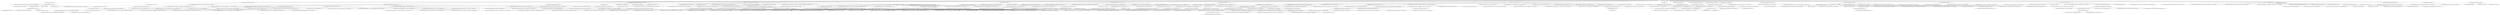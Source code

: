digraph blog {
	"liuyuyang.net:blog:jar:1.0-SNAPSHOT" -> "io.jsonwebtoken:jjwt:jar:0.7.0:compile" ; 
	"liuyuyang.net:blog:jar:1.0-SNAPSHOT" -> "org.springframework.boot:spring-boot-starter-test:jar:2.7.12:test" ; 
	"liuyuyang.net:blog:jar:1.0-SNAPSHOT" -> "junit:junit:jar:4.13.2:test" ; 
	"liuyuyang.net:blog:jar:1.0-SNAPSHOT" -> "org.springframework.boot:spring-boot-starter-web:jar:2.7.12:compile" ; 
	"liuyuyang.net:blog:jar:1.0-SNAPSHOT" -> "com.baomidou:mybatis-plus-boot-starter:jar:3.4.1:compile" ; 
	"liuyuyang.net:blog:jar:1.0-SNAPSHOT" -> "org.springframework.boot:spring-boot-devtools:jar:2.7.12:runtime" ; 
	"liuyuyang.net:blog:jar:1.0-SNAPSHOT" -> "mysql:mysql-connector-java:jar:8.0.23:compile" ; 
	"liuyuyang.net:blog:jar:1.0-SNAPSHOT" -> "com.github.ben-manes.caffeine:caffeine:jar:2.9.3:compile" ; 
	"liuyuyang.net:blog:jar:1.0-SNAPSHOT" -> "org.springframework:spring-beans:jar:5.3.21:compile" ; 
	"liuyuyang.net:blog:jar:1.0-SNAPSHOT" -> "com.rometools:rome:jar:1.18.0:compile" ; 
	"liuyuyang.net:blog:jar:1.0-SNAPSHOT" -> "com.github.oshi:oshi-core:jar:6.2.2:compile" ; 
	"liuyuyang.net:blog:jar:1.0-SNAPSHOT" -> "org.springframework.boot:spring-boot-starter-thymeleaf:jar:2.7.12:compile" ; 
	"liuyuyang.net:blog:jar:1.0-SNAPSHOT" -> "liuyuyang.net:model:jar:1.0-SNAPSHOT:compile" ; 
	"liuyuyang.net:blog:jar:1.0-SNAPSHOT" -> "org.dromara.x-file-storage:x-file-storage-spring:jar:2.2.1:compile" ; 
	"liuyuyang.net:blog:jar:1.0-SNAPSHOT" -> "com.huaweicloud:esdk-obs-java:jar:3.22.12:compile" ; 
	"liuyuyang.net:blog:jar:1.0-SNAPSHOT" -> "com.aliyun.oss:aliyun-sdk-oss:jar:3.16.1:compile" ; 
	"liuyuyang.net:blog:jar:1.0-SNAPSHOT" -> "com.qiniu:qiniu-java-sdk:jar:7.13.0:compile" ; 
	"liuyuyang.net:blog:jar:1.0-SNAPSHOT" -> "com.qcloud:cos_api:jar:5.6.137:compile" ; 
	"liuyuyang.net:blog:jar:1.0-SNAPSHOT" -> "io.minio:minio:jar:8.5.2:compile" ; 
	"liuyuyang.net:blog:jar:1.0-SNAPSHOT" -> "org.projectlombok:lombok:jar:1.18.26:compile" ; 
	"liuyuyang.net:blog:jar:1.0-SNAPSHOT" -> "com.github.xiaoymin:knife4j-openapi2-spring-boot-starter:jar:4.4.0:compile" ; 
	"liuyuyang.net:blog:jar:1.0-SNAPSHOT" -> "com.fasterxml.jackson.core:jackson-databind:jar:2.13.3:compile" ; 
	"liuyuyang.net:blog:jar:1.0-SNAPSHOT" -> "org.springframework:spring-context-support:jar:5.3.27:compile" ; 
	"liuyuyang.net:blog:jar:1.0-SNAPSHOT" -> "com.sun.mail:jakarta.mail:jar:1.6.7:compile" ; 
	"liuyuyang.net:blog:jar:1.0-SNAPSHOT" -> "org.thymeleaf:thymeleaf:jar:3.0.15.RELEASE:compile (scope not updated to compile)" ; 
	"liuyuyang.net:blog:jar:1.0-SNAPSHOT" -> "org.springframework.boot:spring-boot-starter-aop:jar:2.7.12:compile" ; 
	"liuyuyang.net:blog:jar:1.0-SNAPSHOT" -> "org.dromara.x-file-storage:x-file-storage-core:jar:2.2.1:compile" ; 
	"io.jsonwebtoken:jjwt:jar:0.7.0:compile" -> "(com.fasterxml.jackson.core:jackson-databind:jar:2.13.3:compile - version managed from 2.8.2; omitted for duplicate)" ; 
	"io.jsonwebtoken:jjwt:jar:0.7.0:compile" -> "com.google.android:android:jar:4.1.1.4:provided" ; 
	"com.google.android:android:jar:4.1.1.4:provided" -> "(org.apache.httpcomponents:httpclient:jar:4.5.14:provided - version managed from 4.0.1; omitted for duplicate)" ; 
	"com.google.android:android:jar:4.1.1.4:provided" -> "org.khronos:opengl-api:jar:gl1.1-android-2.1_r1:provided" ; 
	"com.google.android:android:jar:4.1.1.4:provided" -> "xerces:xmlParserAPIs:jar:2.6.2:provided" ; 
	"com.google.android:android:jar:4.1.1.4:provided" -> "xpp3:xpp3:jar:1.1.4c:provided" ; 
	"com.google.android:android:jar:4.1.1.4:provided" -> "org.json:json:jar:20080701:provided" ; 
	"org.springframework.boot:spring-boot-starter-test:jar:2.7.12:test" -> "org.springframework.boot:spring-boot-starter:jar:2.7.12:compile (version managed from 2.7.12; scope not updated to compile)" ; 
	"org.springframework.boot:spring-boot-starter-test:jar:2.7.12:test" -> "org.springframework.boot:spring-boot-test:jar:2.7.12:test (version managed from 2.7.12)" ; 
	"org.springframework.boot:spring-boot-starter-test:jar:2.7.12:test" -> "org.springframework.boot:spring-boot-test-autoconfigure:jar:2.7.12:test (version managed from 2.7.12)" ; 
	"org.springframework.boot:spring-boot-starter-test:jar:2.7.12:test" -> "com.jayway.jsonpath:json-path:jar:2.7.0:test (version managed from 2.7.0)" ; 
	"org.springframework.boot:spring-boot-starter-test:jar:2.7.12:test" -> "jakarta.xml.bind:jakarta.xml.bind-api:jar:2.3.3:test (version managed from 2.3.3)" ; 
	"org.springframework.boot:spring-boot-starter-test:jar:2.7.12:test" -> "org.assertj:assertj-core:jar:3.22.0:test (version managed from 3.22.0)" ; 
	"org.springframework.boot:spring-boot-starter-test:jar:2.7.12:test" -> "org.hamcrest:hamcrest:jar:2.2:test (version managed from 2.2)" ; 
	"org.springframework.boot:spring-boot-starter-test:jar:2.7.12:test" -> "org.junit.jupiter:junit-jupiter:jar:5.8.2:test (version managed from 5.8.2)" ; 
	"org.springframework.boot:spring-boot-starter-test:jar:2.7.12:test" -> "org.mockito:mockito-core:jar:4.5.1:test (version managed from 4.5.1)" ; 
	"org.springframework.boot:spring-boot-starter-test:jar:2.7.12:test" -> "org.mockito:mockito-junit-jupiter:jar:4.5.1:test (version managed from 4.5.1)" ; 
	"org.springframework.boot:spring-boot-starter-test:jar:2.7.12:test" -> "org.skyscreamer:jsonassert:jar:1.5.1:test (version managed from 1.5.1)" ; 
	"org.springframework.boot:spring-boot-starter-test:jar:2.7.12:test" -> "org.springframework:spring-core:jar:5.3.27:compile (version managed from 5.3.27; scope not updated to compile)" ; 
	"org.springframework.boot:spring-boot-starter-test:jar:2.7.12:test" -> "org.springframework:spring-test:jar:5.3.27:test (version managed from 5.3.27)" ; 
	"org.springframework.boot:spring-boot-starter-test:jar:2.7.12:test" -> "org.xmlunit:xmlunit-core:jar:2.9.1:test (version managed from 2.9.1)" ; 
	"org.springframework.boot:spring-boot-starter:jar:2.7.12:compile (version managed from 2.7.12; scope not updated to compile)" -> "(org.springframework.boot:spring-boot:jar:2.7.12:compile - version managed from 2.7.12; omitted for duplicate)" ; 
	"org.springframework.boot:spring-boot-starter:jar:2.7.12:compile (version managed from 2.7.12; scope not updated to compile)" -> "(org.springframework.boot:spring-boot-autoconfigure:jar:2.7.12:compile - version managed from 2.7.12; omitted for duplicate)" ; 
	"org.springframework.boot:spring-boot-starter:jar:2.7.12:compile (version managed from 2.7.12; scope not updated to compile)" -> "org.springframework.boot:spring-boot-starter-logging:jar:2.7.12:compile (version managed from 2.7.12)" ; 
	"org.springframework.boot:spring-boot-starter:jar:2.7.12:compile (version managed from 2.7.12; scope not updated to compile)" -> "jakarta.annotation:jakarta.annotation-api:jar:1.3.5:compile (version managed from 1.3.5)" ; 
	"org.springframework.boot:spring-boot-starter:jar:2.7.12:compile (version managed from 2.7.12; scope not updated to compile)" -> "(org.springframework:spring-core:jar:5.3.27:compile - version managed from 5.3.27; omitted for duplicate)" ; 
	"org.springframework.boot:spring-boot-starter:jar:2.7.12:compile (version managed from 2.7.12; scope not updated to compile)" -> "org.yaml:snakeyaml:jar:1.30:compile (version managed from 1.30)" ; 
	"org.springframework.boot:spring-boot-starter-logging:jar:2.7.12:compile (version managed from 2.7.12)" -> "ch.qos.logback:logback-classic:jar:1.2.12:compile (version managed from 1.2.12)" ; 
	"org.springframework.boot:spring-boot-starter-logging:jar:2.7.12:compile (version managed from 2.7.12)" -> "org.apache.logging.log4j:log4j-to-slf4j:jar:2.17.2:compile (version managed from 2.17.2)" ; 
	"org.springframework.boot:spring-boot-starter-logging:jar:2.7.12:compile (version managed from 2.7.12)" -> "org.slf4j:jul-to-slf4j:jar:1.7.36:compile (version managed from 1.7.36)" ; 
	"ch.qos.logback:logback-classic:jar:1.2.12:compile (version managed from 1.2.12)" -> "ch.qos.logback:logback-core:jar:1.2.12:compile (version managed from 1.2.12)" ; 
	"ch.qos.logback:logback-classic:jar:1.2.12:compile (version managed from 1.2.12)" -> "(org.slf4j:slf4j-api:jar:1.7.36:compile - version managed from 1.7.32; omitted for duplicate)" ; 
	"org.apache.logging.log4j:log4j-to-slf4j:jar:2.17.2:compile (version managed from 2.17.2)" -> "(org.slf4j:slf4j-api:jar:1.7.36:compile - version managed from 1.7.35; omitted for duplicate)" ; 
	"org.apache.logging.log4j:log4j-to-slf4j:jar:2.17.2:compile (version managed from 2.17.2)" -> "(org.apache.logging.log4j:log4j-api:jar:2.17.2:compile - version managed from 2.17.2; omitted for duplicate)" ; 
	"org.slf4j:jul-to-slf4j:jar:1.7.36:compile (version managed from 1.7.36)" -> "(org.slf4j:slf4j-api:jar:1.7.36:compile - version managed from 1.7.36; omitted for duplicate)" ; 
	"org.springframework.boot:spring-boot-test:jar:2.7.12:test (version managed from 2.7.12)" -> "(org.springframework.boot:spring-boot:jar:2.7.12:test - version managed from 2.7.12; omitted for duplicate)" ; 
	"org.springframework.boot:spring-boot-test-autoconfigure:jar:2.7.12:test (version managed from 2.7.12)" -> "(org.springframework.boot:spring-boot:jar:2.7.12:test - version managed from 2.7.12; omitted for duplicate)" ; 
	"org.springframework.boot:spring-boot-test-autoconfigure:jar:2.7.12:test (version managed from 2.7.12)" -> "(org.springframework.boot:spring-boot-test:jar:2.7.12:test - version managed from 2.7.12; omitted for duplicate)" ; 
	"org.springframework.boot:spring-boot-test-autoconfigure:jar:2.7.12:test (version managed from 2.7.12)" -> "(org.springframework.boot:spring-boot-autoconfigure:jar:2.7.12:test - version managed from 2.7.12; omitted for duplicate)" ; 
	"com.jayway.jsonpath:json-path:jar:2.7.0:test (version managed from 2.7.0)" -> "net.minidev:json-smart:jar:2.4.11:test (version managed from 2.4.7)" ; 
	"com.jayway.jsonpath:json-path:jar:2.7.0:test (version managed from 2.7.0)" -> "(org.slf4j:slf4j-api:jar:1.7.36:test - version managed from 1.7.33; omitted for duplicate)" ; 
	"net.minidev:json-smart:jar:2.4.11:test (version managed from 2.4.7)" -> "net.minidev:accessors-smart:jar:2.4.11:test" ; 
	"net.minidev:accessors-smart:jar:2.4.11:test" -> "org.ow2.asm:asm:jar:9.3:test" ; 
	"jakarta.xml.bind:jakarta.xml.bind-api:jar:2.3.3:test (version managed from 2.3.3)" -> "jakarta.activation:jakarta.activation-api:jar:1.2.2:test (version managed from 1.2.2)" ; 
	"org.junit.jupiter:junit-jupiter:jar:5.8.2:test (version managed from 5.8.2)" -> "org.junit.jupiter:junit-jupiter-api:jar:5.8.2:test (version managed from 5.8.2)" ; 
	"org.junit.jupiter:junit-jupiter:jar:5.8.2:test (version managed from 5.8.2)" -> "org.junit.jupiter:junit-jupiter-params:jar:5.8.2:test (version managed from 5.8.2)" ; 
	"org.junit.jupiter:junit-jupiter:jar:5.8.2:test (version managed from 5.8.2)" -> "org.junit.jupiter:junit-jupiter-engine:jar:5.8.2:test (version managed from 5.8.2)" ; 
	"org.junit.jupiter:junit-jupiter-api:jar:5.8.2:test (version managed from 5.8.2)" -> "org.opentest4j:opentest4j:jar:1.2.0:test" ; 
	"org.junit.jupiter:junit-jupiter-api:jar:5.8.2:test (version managed from 5.8.2)" -> "org.junit.platform:junit-platform-commons:jar:1.8.2:test (version managed from 1.8.2)" ; 
	"org.junit.jupiter:junit-jupiter-api:jar:5.8.2:test (version managed from 5.8.2)" -> "org.apiguardian:apiguardian-api:jar:1.1.2:test" ; 
	"org.junit.platform:junit-platform-commons:jar:1.8.2:test (version managed from 1.8.2)" -> "(org.apiguardian:apiguardian-api:jar:1.1.2:test - omitted for duplicate)" ; 
	"org.junit.jupiter:junit-jupiter-params:jar:5.8.2:test (version managed from 5.8.2)" -> "(org.junit.jupiter:junit-jupiter-api:jar:5.8.2:test - version managed from 5.8.2; omitted for duplicate)" ; 
	"org.junit.jupiter:junit-jupiter-params:jar:5.8.2:test (version managed from 5.8.2)" -> "(org.apiguardian:apiguardian-api:jar:1.1.2:test - omitted for duplicate)" ; 
	"org.junit.jupiter:junit-jupiter-engine:jar:5.8.2:test (version managed from 5.8.2)" -> "org.junit.platform:junit-platform-engine:jar:1.8.2:test (version managed from 1.8.2)" ; 
	"org.junit.jupiter:junit-jupiter-engine:jar:5.8.2:test (version managed from 5.8.2)" -> "(org.junit.jupiter:junit-jupiter-api:jar:5.8.2:test - version managed from 5.8.2; omitted for duplicate)" ; 
	"org.junit.jupiter:junit-jupiter-engine:jar:5.8.2:test (version managed from 5.8.2)" -> "(org.apiguardian:apiguardian-api:jar:1.1.2:test - omitted for duplicate)" ; 
	"org.junit.platform:junit-platform-engine:jar:1.8.2:test (version managed from 1.8.2)" -> "(org.opentest4j:opentest4j:jar:1.2.0:test - omitted for duplicate)" ; 
	"org.junit.platform:junit-platform-engine:jar:1.8.2:test (version managed from 1.8.2)" -> "(org.junit.platform:junit-platform-commons:jar:1.8.2:test - version managed from 1.8.2; omitted for duplicate)" ; 
	"org.junit.platform:junit-platform-engine:jar:1.8.2:test (version managed from 1.8.2)" -> "(org.apiguardian:apiguardian-api:jar:1.1.2:test - omitted for duplicate)" ; 
	"org.mockito:mockito-core:jar:4.5.1:test (version managed from 4.5.1)" -> "net.bytebuddy:byte-buddy:jar:1.12.23:compile (version managed from 1.12.9; scope not updated to compile)" ; 
	"org.mockito:mockito-core:jar:4.5.1:test (version managed from 4.5.1)" -> "net.bytebuddy:byte-buddy-agent:jar:1.12.23:test (version managed from 1.12.9)" ; 
	"org.mockito:mockito-core:jar:4.5.1:test (version managed from 4.5.1)" -> "org.objenesis:objenesis:jar:3.2:test" ; 
	"net.bytebuddy:byte-buddy:jar:1.12.23:compile (version managed from 1.12.9; scope not updated to compile)" -> "(net.java.dev.jna:jna:jar:5.12.1:provided - omitted for duplicate)" ; 
	"net.bytebuddy:byte-buddy:jar:1.12.23:compile (version managed from 1.12.9; scope not updated to compile)" -> "(net.java.dev.jna:jna-platform:jar:5.12.1:provided - omitted for duplicate)" ; 
	"net.bytebuddy:byte-buddy:jar:1.12.23:compile (version managed from 1.12.9; scope not updated to compile)" -> "com.google.code.findbugs:findbugs-annotations:jar:3.0.1:provided (scope not updated to provided)" ; 
	"net.bytebuddy:byte-buddy:jar:1.12.23:compile (version managed from 1.12.9; scope not updated to compile)" -> "(com.google.code.findbugs:jsr305:jar:3.0.2:provided - omitted for duplicate)" ; 
	"net.bytebuddy:byte-buddy-agent:jar:1.12.23:test (version managed from 1.12.9)" -> "(net.java.dev.jna:jna:jar:5.12.1:test - omitted for duplicate)" ; 
	"net.bytebuddy:byte-buddy-agent:jar:1.12.23:test (version managed from 1.12.9)" -> "(net.java.dev.jna:jna-platform:jar:5.12.1:test - omitted for duplicate)" ; 
	"net.bytebuddy:byte-buddy-agent:jar:1.12.23:test (version managed from 1.12.9)" -> "(com.google.code.findbugs:findbugs-annotations:jar:3.0.1:test - omitted for duplicate)" ; 
	"net.bytebuddy:byte-buddy-agent:jar:1.12.23:test (version managed from 1.12.9)" -> "(com.google.code.findbugs:jsr305:jar:3.0.2:test - omitted for duplicate)" ; 
	"org.mockito:mockito-junit-jupiter:jar:4.5.1:test (version managed from 4.5.1)" -> "(org.mockito:mockito-core:jar:4.5.1:test - version managed from 4.5.1; omitted for duplicate)" ; 
	"org.mockito:mockito-junit-jupiter:jar:4.5.1:test (version managed from 4.5.1)" -> "(org.junit.jupiter:junit-jupiter-api:jar:5.8.2:test - version managed from 5.8.2; omitted for duplicate)" ; 
	"org.skyscreamer:jsonassert:jar:1.5.1:test (version managed from 1.5.1)" -> "com.vaadin.external.google:android-json:jar:0.0.20131108.vaadin1:test" ; 
	"org.springframework:spring-core:jar:5.3.27:compile (version managed from 5.3.27; scope not updated to compile)" -> "org.springframework:spring-jcl:jar:5.3.27:compile (version managed from 5.3.27)" ; 
	"org.springframework:spring-test:jar:5.3.27:test (version managed from 5.3.27)" -> "(org.springframework:spring-core:jar:5.3.27:test - version managed from 5.3.27; omitted for duplicate)" ; 
	"org.xmlunit:xmlunit-core:jar:2.9.1:test (version managed from 2.9.1)" -> "(jakarta.xml.bind:jakarta.xml.bind-api:jar:2.3.3:test - version managed from 2.3.3; omitted for duplicate)" ; 
	"junit:junit:jar:4.13.2:test" -> "org.hamcrest:hamcrest-core:jar:2.2:test (version managed from 1.3)" ; 
	"org.hamcrest:hamcrest-core:jar:2.2:test (version managed from 1.3)" -> "(org.hamcrest:hamcrest:jar:2.2:test - version managed from 2.2; omitted for duplicate)" ; 
	"org.springframework.boot:spring-boot-starter-web:jar:2.7.12:compile" -> "(org.springframework.boot:spring-boot-starter:jar:2.7.12:compile - version managed from 2.7.12; omitted for duplicate)" ; 
	"org.springframework.boot:spring-boot-starter-web:jar:2.7.12:compile" -> "org.springframework.boot:spring-boot-starter-json:jar:2.7.12:compile (version managed from 2.7.12)" ; 
	"org.springframework.boot:spring-boot-starter-web:jar:2.7.12:compile" -> "org.springframework.boot:spring-boot-starter-tomcat:jar:2.7.12:compile (version managed from 2.7.12)" ; 
	"org.springframework.boot:spring-boot-starter-web:jar:2.7.12:compile" -> "org.springframework:spring-web:jar:5.3.27:compile (version managed from 5.3.27; scope not updated to compile)" ; 
	"org.springframework.boot:spring-boot-starter-web:jar:2.7.12:compile" -> "org.springframework:spring-webmvc:jar:5.3.27:compile (version managed from 5.3.27; scope not updated to compile)" ; 
	"org.springframework.boot:spring-boot-starter-json:jar:2.7.12:compile (version managed from 2.7.12)" -> "(org.springframework.boot:spring-boot-starter:jar:2.7.12:compile - version managed from 2.7.12; omitted for duplicate)" ; 
	"org.springframework.boot:spring-boot-starter-json:jar:2.7.12:compile (version managed from 2.7.12)" -> "(org.springframework:spring-web:jar:5.3.27:compile - version managed from 5.3.27; omitted for duplicate)" ; 
	"org.springframework.boot:spring-boot-starter-json:jar:2.7.12:compile (version managed from 2.7.12)" -> "(com.fasterxml.jackson.core:jackson-databind:jar:2.13.3:compile - version managed from 2.13.5; omitted for duplicate)" ; 
	"org.springframework.boot:spring-boot-starter-json:jar:2.7.12:compile (version managed from 2.7.12)" -> "com.fasterxml.jackson.datatype:jackson-datatype-jdk8:jar:2.13.5:compile (version managed from 2.13.5)" ; 
	"org.springframework.boot:spring-boot-starter-json:jar:2.7.12:compile (version managed from 2.7.12)" -> "com.fasterxml.jackson.datatype:jackson-datatype-jsr310:jar:2.13.5:compile (version managed from 2.13.5)" ; 
	"org.springframework.boot:spring-boot-starter-json:jar:2.7.12:compile (version managed from 2.7.12)" -> "com.fasterxml.jackson.module:jackson-module-parameter-names:jar:2.13.5:compile (version managed from 2.13.5)" ; 
	"com.fasterxml.jackson.datatype:jackson-datatype-jdk8:jar:2.13.5:compile (version managed from 2.13.5)" -> "(com.fasterxml.jackson.core:jackson-core:jar:2.13.5:compile - version managed from 2.13.5; omitted for duplicate)" ; 
	"com.fasterxml.jackson.datatype:jackson-datatype-jdk8:jar:2.13.5:compile (version managed from 2.13.5)" -> "(com.fasterxml.jackson.core:jackson-databind:jar:2.13.3:compile - version managed from 2.13.5; omitted for duplicate)" ; 
	"com.fasterxml.jackson.datatype:jackson-datatype-jsr310:jar:2.13.5:compile (version managed from 2.13.5)" -> "(com.fasterxml.jackson.core:jackson-annotations:jar:2.13.5:compile - version managed from 2.13.5; omitted for duplicate)" ; 
	"com.fasterxml.jackson.datatype:jackson-datatype-jsr310:jar:2.13.5:compile (version managed from 2.13.5)" -> "(com.fasterxml.jackson.core:jackson-core:jar:2.13.5:compile - version managed from 2.13.5; omitted for duplicate)" ; 
	"com.fasterxml.jackson.datatype:jackson-datatype-jsr310:jar:2.13.5:compile (version managed from 2.13.5)" -> "(com.fasterxml.jackson.core:jackson-databind:jar:2.13.3:compile - version managed from 2.13.5; omitted for duplicate)" ; 
	"com.fasterxml.jackson.module:jackson-module-parameter-names:jar:2.13.5:compile (version managed from 2.13.5)" -> "(com.fasterxml.jackson.core:jackson-core:jar:2.13.5:compile - version managed from 2.13.5; omitted for duplicate)" ; 
	"com.fasterxml.jackson.module:jackson-module-parameter-names:jar:2.13.5:compile (version managed from 2.13.5)" -> "(com.fasterxml.jackson.core:jackson-databind:jar:2.13.3:compile - version managed from 2.13.5; omitted for duplicate)" ; 
	"org.springframework.boot:spring-boot-starter-tomcat:jar:2.7.12:compile (version managed from 2.7.12)" -> "(jakarta.annotation:jakarta.annotation-api:jar:1.3.5:compile - version managed from 1.3.5; omitted for duplicate)" ; 
	"org.springframework.boot:spring-boot-starter-tomcat:jar:2.7.12:compile (version managed from 2.7.12)" -> "org.apache.tomcat.embed:tomcat-embed-core:jar:9.0.75:compile (version managed from 9.0.75)" ; 
	"org.springframework.boot:spring-boot-starter-tomcat:jar:2.7.12:compile (version managed from 2.7.12)" -> "org.apache.tomcat.embed:tomcat-embed-el:jar:9.0.75:compile (version managed from 9.0.75)" ; 
	"org.springframework.boot:spring-boot-starter-tomcat:jar:2.7.12:compile (version managed from 2.7.12)" -> "org.apache.tomcat.embed:tomcat-embed-websocket:jar:9.0.75:compile (version managed from 9.0.75)" ; 
	"org.apache.tomcat.embed:tomcat-embed-websocket:jar:9.0.75:compile (version managed from 9.0.75)" -> "(org.apache.tomcat.embed:tomcat-embed-core:jar:9.0.75:compile - version managed from 9.0.75; omitted for duplicate)" ; 
	"org.springframework:spring-web:jar:5.3.27:compile (version managed from 5.3.27; scope not updated to compile)" -> "(org.springframework:spring-beans:jar:5.3.21:compile - version managed from 5.3.27; omitted for duplicate)" ; 
	"org.springframework:spring-web:jar:5.3.27:compile (version managed from 5.3.27; scope not updated to compile)" -> "(org.springframework:spring-core:jar:5.3.27:compile - version managed from 5.3.27; omitted for duplicate)" ; 
	"org.springframework:spring-webmvc:jar:5.3.27:compile (version managed from 5.3.27; scope not updated to compile)" -> "(org.springframework:spring-aop:jar:5.3.27:compile - version managed from 5.3.27; omitted for duplicate)" ; 
	"org.springframework:spring-webmvc:jar:5.3.27:compile (version managed from 5.3.27; scope not updated to compile)" -> "(org.springframework:spring-beans:jar:5.3.21:compile - version managed from 5.3.27; omitted for duplicate)" ; 
	"org.springframework:spring-webmvc:jar:5.3.27:compile (version managed from 5.3.27; scope not updated to compile)" -> "(org.springframework:spring-context:jar:5.3.27:compile - version managed from 5.3.27; omitted for duplicate)" ; 
	"org.springframework:spring-webmvc:jar:5.3.27:compile (version managed from 5.3.27; scope not updated to compile)" -> "(org.springframework:spring-core:jar:5.3.27:compile - version managed from 5.3.27; omitted for duplicate)" ; 
	"org.springframework:spring-webmvc:jar:5.3.27:compile (version managed from 5.3.27; scope not updated to compile)" -> "org.springframework:spring-expression:jar:5.3.27:compile (version managed from 5.3.27)" ; 
	"org.springframework:spring-webmvc:jar:5.3.27:compile (version managed from 5.3.27; scope not updated to compile)" -> "(org.springframework:spring-web:jar:5.3.27:compile - version managed from 5.3.27; omitted for duplicate)" ; 
	"org.springframework:spring-expression:jar:5.3.27:compile (version managed from 5.3.27)" -> "(org.springframework:spring-core:jar:5.3.27:compile - version managed from 5.3.27; omitted for duplicate)" ; 
	"com.baomidou:mybatis-plus-boot-starter:jar:3.4.1:compile" -> "com.baomidou:mybatis-plus:jar:3.4.1:compile" ; 
	"com.baomidou:mybatis-plus-boot-starter:jar:3.4.1:compile" -> "org.springframework.boot:spring-boot-autoconfigure:jar:2.7.12:compile (version managed from 2.3.2.RELEASE; scope not updated to compile)" ; 
	"com.baomidou:mybatis-plus-boot-starter:jar:3.4.1:compile" -> "org.springframework.boot:spring-boot-starter-jdbc:jar:2.7.12:compile (version managed from 2.3.2.RELEASE)" ; 
	"com.baomidou:mybatis-plus:jar:3.4.1:compile" -> "com.baomidou:mybatis-plus-extension:jar:3.4.1:compile" ; 
	"com.baomidou:mybatis-plus-extension:jar:3.4.1:compile" -> "com.baomidou:mybatis-plus-core:jar:3.4.1:compile" ; 
	"com.baomidou:mybatis-plus-extension:jar:3.4.1:compile" -> "org.mybatis:mybatis-spring:jar:2.0.5:compile" ; 
	"com.baomidou:mybatis-plus-core:jar:3.4.1:compile" -> "com.baomidou:mybatis-plus-annotation:jar:3.4.1:compile" ; 
	"com.baomidou:mybatis-plus-core:jar:3.4.1:compile" -> "com.github.jsqlparser:jsqlparser:jar:3.2:compile" ; 
	"com.baomidou:mybatis-plus-core:jar:3.4.1:compile" -> "org.mybatis:mybatis:jar:3.5.6:compile (scope not updated to compile)" ; 
	"org.mybatis:mybatis-spring:jar:2.0.5:compile" -> "(org.mybatis:mybatis:jar:3.5.5:provided - omitted for conflict with 3.5.6)" ; 
	"org.mybatis:mybatis-spring:jar:2.0.5:compile" -> "(org.springframework:spring-context:jar:5.3.27:provided - version managed from 5.2.6.RELEASE; omitted for duplicate)" ; 
	"org.mybatis:mybatis-spring:jar:2.0.5:compile" -> "(org.springframework:spring-jdbc:jar:5.3.27:provided - version managed from 5.2.6.RELEASE; omitted for duplicate)" ; 
	"org.mybatis:mybatis-spring:jar:2.0.5:compile" -> "org.springframework.batch:spring-batch-infrastructure:jar:4.3.8:provided (version managed from 4.2.2.RELEASE)" ; 
	"org.springframework.batch:spring-batch-infrastructure:jar:4.3.8:provided (version managed from 4.2.2.RELEASE)" -> "org.springframework.retry:spring-retry:jar:1.3.4:provided (version managed from 1.3.4)" ; 
	"org.springframework.batch:spring-batch-infrastructure:jar:4.3.8:provided (version managed from 4.2.2.RELEASE)" -> "(org.springframework:spring-core:jar:5.3.27:provided - version managed from 5.3.25; omitted for duplicate)" ; 
	"org.springframework.boot:spring-boot-autoconfigure:jar:2.7.12:compile (version managed from 2.3.2.RELEASE; scope not updated to compile)" -> "(org.springframework.boot:spring-boot:jar:2.7.12:compile - version managed from 2.7.12; omitted for duplicate)" ; 
	"org.springframework.boot:spring-boot-starter-jdbc:jar:2.7.12:compile (version managed from 2.3.2.RELEASE)" -> "(org.springframework.boot:spring-boot-starter:jar:2.7.12:compile - version managed from 2.7.12; omitted for duplicate)" ; 
	"org.springframework.boot:spring-boot-starter-jdbc:jar:2.7.12:compile (version managed from 2.3.2.RELEASE)" -> "com.zaxxer:HikariCP:jar:4.0.3:compile (version managed from 4.0.3)" ; 
	"org.springframework.boot:spring-boot-starter-jdbc:jar:2.7.12:compile (version managed from 2.3.2.RELEASE)" -> "org.springframework:spring-jdbc:jar:5.3.27:compile (version managed from 5.3.27; scope not updated to compile)" ; 
	"com.zaxxer:HikariCP:jar:4.0.3:compile (version managed from 4.0.3)" -> "(org.slf4j:slf4j-api:jar:1.7.36:compile - version managed from 2.0.0-alpha1; omitted for duplicate)" ; 
	"org.springframework:spring-jdbc:jar:5.3.27:compile (version managed from 5.3.27; scope not updated to compile)" -> "(org.springframework:spring-beans:jar:5.3.21:compile - version managed from 5.3.27; omitted for duplicate)" ; 
	"org.springframework:spring-jdbc:jar:5.3.27:compile (version managed from 5.3.27; scope not updated to compile)" -> "(org.springframework:spring-core:jar:5.3.27:compile - version managed from 5.3.27; omitted for duplicate)" ; 
	"org.springframework:spring-jdbc:jar:5.3.27:compile (version managed from 5.3.27; scope not updated to compile)" -> "org.springframework:spring-tx:jar:5.3.27:compile (version managed from 5.3.27)" ; 
	"org.springframework:spring-tx:jar:5.3.27:compile (version managed from 5.3.27)" -> "(org.springframework:spring-beans:jar:5.3.21:compile - version managed from 5.3.27; omitted for duplicate)" ; 
	"org.springframework:spring-tx:jar:5.3.27:compile (version managed from 5.3.27)" -> "(org.springframework:spring-core:jar:5.3.27:compile - version managed from 5.3.27; omitted for duplicate)" ; 
	"org.springframework.boot:spring-boot-devtools:jar:2.7.12:runtime" -> "org.springframework.boot:spring-boot:jar:2.7.12:compile (version managed from 2.7.12; scope not updated to compile)" ; 
	"org.springframework.boot:spring-boot-devtools:jar:2.7.12:runtime" -> "(org.springframework.boot:spring-boot-autoconfigure:jar:2.7.12:runtime - version managed from 2.7.12; omitted for duplicate)" ; 
	"org.springframework.boot:spring-boot:jar:2.7.12:compile (version managed from 2.7.12; scope not updated to compile)" -> "(org.springframework:spring-core:jar:5.3.27:compile - version managed from 5.3.27; omitted for duplicate)" ; 
	"org.springframework.boot:spring-boot:jar:2.7.12:compile (version managed from 2.7.12; scope not updated to compile)" -> "(org.springframework:spring-context:jar:5.3.27:compile - version managed from 5.3.27; omitted for duplicate)" ; 
	"mysql:mysql-connector-java:jar:8.0.23:compile" -> "com.google.protobuf:protobuf-java:jar:3.11.4:compile" ; 
	"com.github.ben-manes.caffeine:caffeine:jar:2.9.3:compile" -> "org.checkerframework:checker-qual:jar:3.19.0:compile" ; 
	"com.github.ben-manes.caffeine:caffeine:jar:2.9.3:compile" -> "com.google.errorprone:error_prone_annotations:jar:2.10.0:compile" ; 
	"org.springframework:spring-beans:jar:5.3.21:compile" -> "(org.springframework:spring-core:jar:5.3.27:compile - version managed from 5.3.21; omitted for duplicate)" ; 
	"com.rometools:rome:jar:1.18.0:compile" -> "com.rometools:rome-utils:jar:1.18.0:compile" ; 
	"com.rometools:rome:jar:1.18.0:compile" -> "org.jdom:jdom2:jar:2.0.6.1:compile (version managed from 2.0.6.1)" ; 
	"com.rometools:rome:jar:1.18.0:compile" -> "org.slf4j:slf4j-api:jar:1.7.36:compile (version managed from 1.7.32; scope not updated to compile)" ; 
	"com.rometools:rome-utils:jar:1.18.0:compile" -> "(org.slf4j:slf4j-api:jar:1.7.36:compile - version managed from 1.7.32; omitted for duplicate)" ; 
	"com.github.oshi:oshi-core:jar:6.2.2:compile" -> "net.java.dev.jna:jna:jar:5.12.1:compile" ; 
	"com.github.oshi:oshi-core:jar:6.2.2:compile" -> "net.java.dev.jna:jna-platform:jar:5.12.1:compile" ; 
	"com.github.oshi:oshi-core:jar:6.2.2:compile" -> "(org.slf4j:slf4j-api:jar:1.7.36:compile - version managed from 1.7.36; omitted for duplicate)" ; 
	"net.java.dev.jna:jna-platform:jar:5.12.1:compile" -> "(net.java.dev.jna:jna:jar:5.12.1:compile - omitted for duplicate)" ; 
	"org.springframework.boot:spring-boot-starter-thymeleaf:jar:2.7.12:compile" -> "(org.springframework.boot:spring-boot-starter:jar:2.7.12:compile - version managed from 2.7.12; omitted for duplicate)" ; 
	"org.springframework.boot:spring-boot-starter-thymeleaf:jar:2.7.12:compile" -> "org.thymeleaf:thymeleaf-spring5:jar:3.0.15.RELEASE:compile (version managed from 3.0.15.RELEASE)" ; 
	"org.springframework.boot:spring-boot-starter-thymeleaf:jar:2.7.12:compile" -> "org.thymeleaf.extras:thymeleaf-extras-java8time:jar:3.0.4.RELEASE:compile (version managed from 3.0.4.RELEASE)" ; 
	"org.thymeleaf:thymeleaf-spring5:jar:3.0.15.RELEASE:compile (version managed from 3.0.15.RELEASE)" -> "(org.thymeleaf:thymeleaf:jar:3.0.15.RELEASE:compile - version managed from 3.0.15.RELEASE; omitted for duplicate)" ; 
	"org.thymeleaf:thymeleaf-spring5:jar:3.0.15.RELEASE:compile (version managed from 3.0.15.RELEASE)" -> "(org.slf4j:slf4j-api:jar:1.7.36:compile - version managed from 1.7.25; omitted for duplicate)" ; 
	"org.thymeleaf.extras:thymeleaf-extras-java8time:jar:3.0.4.RELEASE:compile (version managed from 3.0.4.RELEASE)" -> "(org.thymeleaf:thymeleaf:jar:3.0.15.RELEASE:compile - version managed from 3.0.11.RELEASE; omitted for duplicate)" ; 
	"org.thymeleaf.extras:thymeleaf-extras-java8time:jar:3.0.4.RELEASE:compile (version managed from 3.0.4.RELEASE)" -> "(org.slf4j:slf4j-api:jar:1.7.36:compile - version managed from 1.7.25; omitted for duplicate)" ; 
	"org.dromara.x-file-storage:x-file-storage-spring:jar:2.2.1:compile" -> "(org.dromara.x-file-storage:x-file-storage-core:jar:2.2.1:compile - omitted for duplicate)" ; 
	"org.dromara.x-file-storage:x-file-storage-spring:jar:2.2.1:compile" -> "(org.springframework.boot:spring-boot-starter-web:jar:2.7.12:provided - version managed from 2.7.2; omitted for duplicate)" ; 
	"com.huaweicloud:esdk-obs-java:jar:3.22.12:compile" -> "com.jamesmurty.utils:java-xmlbuilder:jar:1.3:compile" ; 
	"com.huaweicloud:esdk-obs-java:jar:3.22.12:compile" -> "com.squareup.okhttp3:okhttp:jar:4.9.3:compile (version managed from 4.10.0)" ; 
	"com.huaweicloud:esdk-obs-java:jar:3.22.12:compile" -> "com.squareup.okio:okio:jar:2.10.0:compile" ; 
	"com.huaweicloud:esdk-obs-java:jar:3.22.12:compile" -> "com.fasterxml.jackson.core:jackson-core:jar:2.13.5:compile (version managed from 2.13.3)" ; 
	"com.huaweicloud:esdk-obs-java:jar:3.22.12:compile" -> "(com.fasterxml.jackson.core:jackson-databind:jar:2.13.3:compile - version managed from 2.13.4.1; omitted for duplicate)" ; 
	"com.huaweicloud:esdk-obs-java:jar:3.22.12:compile" -> "com.fasterxml.jackson.core:jackson-annotations:jar:2.13.5:compile (version managed from 2.13.3)" ; 
	"com.huaweicloud:esdk-obs-java:jar:3.22.12:compile" -> "org.apache.logging.log4j:log4j-core:jar:2.17.2:compile (version managed from 2.18.0)" ; 
	"com.huaweicloud:esdk-obs-java:jar:3.22.12:compile" -> "org.apache.logging.log4j:log4j-api:jar:2.17.2:compile (version managed from 2.18.0)" ; 
	"com.squareup.okhttp3:okhttp:jar:4.9.3:compile (version managed from 4.10.0)" -> "(com.squareup.okio:okio:jar:2.8.0:compile - omitted for conflict with 2.10.0)" ; 
	"com.squareup.okhttp3:okhttp:jar:4.9.3:compile (version managed from 4.10.0)" -> "org.jetbrains.kotlin:kotlin-stdlib:jar:1.6.21:compile (version managed from 1.4.10)" ; 
	"org.jetbrains.kotlin:kotlin-stdlib:jar:1.6.21:compile (version managed from 1.4.10)" -> "(org.jetbrains.kotlin:kotlin-stdlib-common:jar:1.6.21:compile - version managed from 1.6.21; omitted for duplicate)" ; 
	"org.jetbrains.kotlin:kotlin-stdlib:jar:1.6.21:compile (version managed from 1.4.10)" -> "org.jetbrains:annotations:jar:13.0:compile" ; 
	"com.squareup.okio:okio:jar:2.10.0:compile" -> "(org.jetbrains.kotlin:kotlin-stdlib:jar:1.6.21:compile - version managed from 1.4.20; omitted for duplicate)" ; 
	"com.squareup.okio:okio:jar:2.10.0:compile" -> "org.jetbrains.kotlin:kotlin-stdlib-common:jar:1.6.21:compile (version managed from 1.4.20)" ; 
	"org.apache.logging.log4j:log4j-core:jar:2.17.2:compile (version managed from 2.18.0)" -> "(org.apache.logging.log4j:log4j-api:jar:2.17.2:compile - version managed from 2.17.2; omitted for duplicate)" ; 
	"org.apache.logging.log4j:log4j-core:jar:2.17.2:compile (version managed from 2.18.0)" -> "org.osgi:org.osgi.core:jar:4.3.1:provided" ; 
	"org.apache.logging.log4j:log4j-api:jar:2.17.2:compile (version managed from 2.18.0)" -> "(org.osgi:org.osgi.core:jar:4.3.1:provided - omitted for duplicate)" ; 
	"com.aliyun.oss:aliyun-sdk-oss:jar:3.16.1:compile" -> "org.apache.httpcomponents:httpclient:jar:4.5.14:compile (version managed from 4.5.13)" ; 
	"com.aliyun.oss:aliyun-sdk-oss:jar:3.16.1:compile" -> "(org.jdom:jdom2:jar:2.0.6.1:compile - version managed from 2.0.6.1; omitted for duplicate)" ; 
	"com.aliyun.oss:aliyun-sdk-oss:jar:3.16.1:compile" -> "org.codehaus.jettison:jettison:jar:1.5.2:compile" ; 
	"com.aliyun.oss:aliyun-sdk-oss:jar:3.16.1:compile" -> "com.aliyun:aliyun-java-sdk-core:jar:4.5.10:compile" ; 
	"com.aliyun.oss:aliyun-sdk-oss:jar:3.16.1:compile" -> "com.aliyun:aliyun-java-sdk-ram:jar:3.1.0:compile" ; 
	"com.aliyun.oss:aliyun-sdk-oss:jar:3.16.1:compile" -> "com.aliyun:aliyun-java-sdk-kms:jar:2.11.0:compile" ; 
	"org.apache.httpcomponents:httpclient:jar:4.5.14:compile (version managed from 4.5.13)" -> "org.apache.httpcomponents:httpcore:jar:4.4.16:compile (version managed from 4.4.16)" ; 
	"org.apache.httpcomponents:httpclient:jar:4.5.14:compile (version managed from 4.5.13)" -> "(commons-codec:commons-codec:jar:1.15:compile - version managed from 1.11; omitted for duplicate)" ; 
	"com.aliyun:aliyun-java-sdk-core:jar:4.5.10:compile" -> "(com.google.code.gson:gson:jar:2.9.1:compile - version managed from 2.8.6; omitted for duplicate)" ; 
	"com.aliyun:aliyun-java-sdk-core:jar:4.5.10:compile" -> "(org.apache.httpcomponents:httpclient:jar:4.5.14:compile - version managed from 4.5.12; omitted for duplicate)" ; 
	"com.aliyun:aliyun-java-sdk-core:jar:4.5.10:compile" -> "(org.apache.httpcomponents:httpcore:jar:4.4.16:compile - version managed from 4.4.13; omitted for duplicate)" ; 
	"com.aliyun:aliyun-java-sdk-core:jar:4.5.10:compile" -> "commons-logging:commons-logging:jar:1.2:compile" ; 
	"com.aliyun:aliyun-java-sdk-core:jar:4.5.10:compile" -> "javax.xml.bind:jaxb-api:jar:2.3.1:compile (version managed from 2.3.1)" ; 
	"com.aliyun:aliyun-java-sdk-core:jar:4.5.10:compile" -> "org.jacoco:org.jacoco.agent:jar:runtime:0.8.5:compile" ; 
	"com.aliyun:aliyun-java-sdk-core:jar:4.5.10:compile" -> "(org.projectlombok:lombok:jar:1.18.26:provided - version managed from 1.18.12; omitted for duplicate)" ; 
	"com.aliyun:aliyun-java-sdk-core:jar:4.5.10:compile" -> "org.ini4j:ini4j:jar:0.5.4:compile" ; 
	"com.aliyun:aliyun-java-sdk-core:jar:4.5.10:compile" -> "(org.slf4j:slf4j-api:jar:1.7.36:compile - version managed from 1.7.30; omitted for duplicate)" ; 
	"com.aliyun:aliyun-java-sdk-core:jar:4.5.10:compile" -> "io.opentracing:opentracing-api:jar:0.33.0:compile" ; 
	"com.aliyun:aliyun-java-sdk-core:jar:4.5.10:compile" -> "io.opentracing:opentracing-util:jar:0.33.0:compile" ; 
	"javax.xml.bind:jaxb-api:jar:2.3.1:compile (version managed from 2.3.1)" -> "javax.activation:javax.activation-api:jar:1.2.0:compile (version managed from 1.2.0)" ; 
	"io.opentracing:opentracing-util:jar:0.33.0:compile" -> "(io.opentracing:opentracing-api:jar:0.33.0:compile - omitted for duplicate)" ; 
	"io.opentracing:opentracing-util:jar:0.33.0:compile" -> "io.opentracing:opentracing-noop:jar:0.33.0:compile" ; 
	"io.opentracing:opentracing-noop:jar:0.33.0:compile" -> "(io.opentracing:opentracing-api:jar:0.33.0:compile - omitted for duplicate)" ; 
	"com.aliyun:aliyun-java-sdk-ram:jar:3.1.0:compile" -> "(com.google.code.gson:gson:jar:2.9.1:compile - version managed from 2.8.5; omitted for duplicate)" ; 
	"com.aliyun:aliyun-java-sdk-kms:jar:2.11.0:compile" -> "(com.google.code.gson:gson:jar:2.9.1:compile - version managed from 2.8.5; omitted for duplicate)" ; 
	"com.qiniu:qiniu-java-sdk:jar:7.13.0:compile" -> "(org.projectlombok:lombok:jar:1.18.26:runtime - version managed from 1.18.22; omitted for duplicate)" ; 
	"com.qiniu:qiniu-java-sdk:jar:7.13.0:compile" -> "(com.squareup.okhttp3:okhttp:jar:4.9.3:runtime - version managed from 3.14.4; omitted for duplicate)" ; 
	"com.qiniu:qiniu-java-sdk:jar:7.13.0:compile" -> "com.google.code.gson:gson:jar:2.9.1:compile (version managed from 2.8.9)" ; 
	"com.qcloud:cos_api:jar:5.6.137:compile" -> "(org.apache.httpcomponents:httpclient:jar:4.5.14:compile - version managed from 4.5.13; omitted for duplicate)" ; 
	"com.qcloud:cos_api:jar:5.6.137:compile" -> "(org.slf4j:slf4j-api:jar:1.7.36:compile - version managed from 1.7.26; omitted for duplicate)" ; 
	"com.qcloud:cos_api:jar:5.6.137:compile" -> "commons-codec:commons-codec:jar:1.15:compile (version managed from 1.13)" ; 
	"com.qcloud:cos_api:jar:5.6.137:compile" -> "joda-time:joda-time:jar:2.9.9:compile" ; 
	"com.qcloud:cos_api:jar:5.6.137:compile" -> "(com.fasterxml.jackson.core:jackson-databind:jar:2.13.3:compile - version managed from 2.14.1; omitted for duplicate)" ; 
	"com.qcloud:cos_api:jar:5.6.137:compile" -> "com.tencentcloudapi:tencentcloud-sdk-java-kms:jar:3.1.213:compile" ; 
	"com.qcloud:cos_api:jar:5.6.137:compile" -> "org.bouncycastle:bcprov-jdk15on:jar:1.67:compile" ; 
	"com.tencentcloudapi:tencentcloud-sdk-java-kms:jar:3.1.213:compile" -> "com.tencentcloudapi:tencentcloud-sdk-java-common:jar:3.1.213:compile" ; 
	"com.tencentcloudapi:tencentcloud-sdk-java-common:jar:3.1.213:compile" -> "(commons-logging:commons-logging:jar:1.2:compile - omitted for duplicate)" ; 
	"com.tencentcloudapi:tencentcloud-sdk-java-common:jar:3.1.213:compile" -> "com.squareup.okhttp:logging-interceptor:jar:2.7.5:compile" ; 
	"com.tencentcloudapi:tencentcloud-sdk-java-common:jar:3.1.213:compile" -> "(com.squareup.okio:okio:jar:1.12.0:compile - omitted for conflict with 2.10.0)" ; 
	"com.tencentcloudapi:tencentcloud-sdk-java-common:jar:3.1.213:compile" -> "(com.google.code.gson:gson:jar:2.9.1:compile - version managed from 2.2.4; omitted for duplicate)" ; 
	"com.tencentcloudapi:tencentcloud-sdk-java-common:jar:3.1.213:compile" -> "(javax.xml.bind:jaxb-api:jar:2.3.1:compile - version managed from 2.3.0; omitted for duplicate)" ; 
	"com.squareup.okhttp:logging-interceptor:jar:2.7.5:compile" -> "com.squareup.okhttp:okhttp:jar:2.7.5:compile" ; 
	"com.squareup.okhttp:okhttp:jar:2.7.5:compile" -> "(com.squareup.okio:okio:jar:1.6.0:compile - omitted for conflict with 2.10.0)" ; 
	"com.squareup.okhttp:okhttp:jar:2.7.5:compile" -> "(com.google.android:android:jar:4.1.1.4:provided - omitted for duplicate)" ; 
	"io.minio:minio:jar:8.5.2:compile" -> "com.carrotsearch.thirdparty:simple-xml-safe:jar:2.7.1:compile" ; 
	"io.minio:minio:jar:8.5.2:compile" -> "com.google.guava:guava:jar:30.1.1-jre:compile" ; 
	"io.minio:minio:jar:8.5.2:compile" -> "(com.squareup.okhttp3:okhttp:jar:4.9.3:compile - version managed from 4.10.0; omitted for duplicate)" ; 
	"io.minio:minio:jar:8.5.2:compile" -> "(com.fasterxml.jackson.core:jackson-annotations:jar:2.13.5:compile - version managed from 2.13.4; omitted for duplicate)" ; 
	"io.minio:minio:jar:8.5.2:compile" -> "(com.fasterxml.jackson.core:jackson-core:jar:2.13.5:compile - version managed from 2.13.4; omitted for duplicate)" ; 
	"io.minio:minio:jar:8.5.2:compile" -> "(com.fasterxml.jackson.core:jackson-databind:jar:2.13.3:compile - version managed from 2.13.4.2; omitted for duplicate)" ; 
	"io.minio:minio:jar:8.5.2:compile" -> "(org.bouncycastle:bcprov-jdk15on:jar:1.69:compile - omitted for conflict with 1.67)" ; 
	"io.minio:minio:jar:8.5.2:compile" -> "org.apache.commons:commons-compress:jar:1.21:compile" ; 
	"io.minio:minio:jar:8.5.2:compile" -> "org.xerial.snappy:snappy-java:jar:1.1.8.4:compile" ; 
	"com.google.guava:guava:jar:30.1.1-jre:compile" -> "com.google.guava:failureaccess:jar:1.0.1:compile" ; 
	"com.google.guava:guava:jar:30.1.1-jre:compile" -> "com.google.guava:listenablefuture:jar:9999.0-empty-to-avoid-conflict-with-guava:compile" ; 
	"com.google.guava:guava:jar:30.1.1-jre:compile" -> "com.google.code.findbugs:jsr305:jar:3.0.2:compile" ; 
	"com.google.guava:guava:jar:30.1.1-jre:compile" -> "(org.checkerframework:checker-qual:jar:3.8.0:compile - omitted for conflict with 3.19.0)" ; 
	"com.google.guava:guava:jar:30.1.1-jre:compile" -> "(com.google.errorprone:error_prone_annotations:jar:2.5.1:compile - omitted for conflict with 2.10.0)" ; 
	"com.google.guava:guava:jar:30.1.1-jre:compile" -> "com.google.j2objc:j2objc-annotations:jar:1.3:compile" ; 
	"org.apache.commons:commons-compress:jar:1.21:compile" -> "(org.osgi:org.osgi.core:jar:6.0.0:provided - omitted for conflict with 4.3.1)" ; 
	"org.xerial.snappy:snappy-java:jar:1.1.8.4:compile" -> "(org.osgi:org.osgi.core:jar:4.3.0:provided - omitted for conflict with 4.3.1)" ; 
	"com.github.xiaoymin:knife4j-openapi2-spring-boot-starter:jar:4.4.0:compile" -> "(org.springframework.boot:spring-boot-autoconfigure:jar:2.7.12:provided - version managed from 2.6.8; omitted for duplicate)" ; 
	"com.github.xiaoymin:knife4j-openapi2-spring-boot-starter:jar:4.4.0:compile" -> "com.github.xiaoymin:knife4j-core:jar:4.4.0:compile" ; 
	"com.github.xiaoymin:knife4j-openapi2-spring-boot-starter:jar:4.4.0:compile" -> "com.github.xiaoymin:knife4j-openapi2-ui:jar:4.4.0:compile" ; 
	"com.github.xiaoymin:knife4j-openapi2-spring-boot-starter:jar:4.4.0:compile" -> "org.javassist:javassist:jar:3.25.0-GA:compile" ; 
	"com.github.xiaoymin:knife4j-openapi2-spring-boot-starter:jar:4.4.0:compile" -> "(org.springframework:spring-webmvc:jar:5.3.27:provided - version managed from 5.3.20; omitted for duplicate)" ; 
	"com.github.xiaoymin:knife4j-openapi2-spring-boot-starter:jar:4.4.0:compile" -> "io.springfox:springfox-swagger2:jar:2.10.5:compile" ; 
	"com.github.xiaoymin:knife4j-openapi2-spring-boot-starter:jar:4.4.0:compile" -> "io.swagger:swagger-models:jar:1.6.6:compile" ; 
	"com.github.xiaoymin:knife4j-openapi2-spring-boot-starter:jar:4.4.0:compile" -> "io.springfox:springfox-bean-validators:jar:2.10.5:compile" ; 
	"com.github.xiaoymin:knife4j-openapi2-spring-boot-starter:jar:4.4.0:compile" -> "io.springfox:springfox-spring-webmvc:jar:2.10.5:compile" ; 
	"com.github.xiaoymin:knife4j-openapi2-spring-boot-starter:jar:4.4.0:compile" -> "javax.servlet:javax.servlet-api:jar:4.0.1:provided (version managed from 3.1.0)" ; 
	"com.github.xiaoymin:knife4j-openapi2-spring-boot-starter:jar:4.4.0:compile" -> "(org.projectlombok:lombok:jar:1.18.26:provided - version managed from 1.18.24; omitted for duplicate)" ; 
	"com.github.xiaoymin:knife4j-openapi2-spring-boot-starter:jar:4.4.0:compile" -> "(org.slf4j:slf4j-api:jar:1.7.36:provided - version managed from 1.7.28; omitted for duplicate)" ; 
	"com.github.xiaoymin:knife4j-core:jar:4.4.0:compile" -> "(javax.servlet:javax.servlet-api:jar:4.0.1:provided - version managed from 3.1.0; omitted for duplicate)" ; 
	"com.github.xiaoymin:knife4j-core:jar:4.4.0:compile" -> "(com.fasterxml.jackson.core:jackson-databind:jar:2.13.3:provided - version managed from 2.14.2; omitted for duplicate)" ; 
	"com.github.xiaoymin:knife4j-core:jar:4.4.0:compile" -> "jakarta.servlet:jakarta.servlet-api:jar:4.0.4:provided (version managed from 6.0.0)" ; 
	"com.github.xiaoymin:knife4j-core:jar:4.4.0:compile" -> "(org.projectlombok:lombok:jar:1.18.26:provided - version managed from 1.18.24; omitted for duplicate)" ; 
	"com.github.xiaoymin:knife4j-core:jar:4.4.0:compile" -> "(org.slf4j:slf4j-api:jar:1.7.36:provided - version managed from 1.7.28; omitted for duplicate)" ; 
	"com.github.xiaoymin:knife4j-openapi2-ui:jar:4.4.0:compile" -> "(org.projectlombok:lombok:jar:1.18.26:provided - version managed from 1.18.24; omitted for duplicate)" ; 
	"com.github.xiaoymin:knife4j-openapi2-ui:jar:4.4.0:compile" -> "(org.slf4j:slf4j-api:jar:1.7.36:provided - version managed from 1.7.28; omitted for duplicate)" ; 
	"io.springfox:springfox-swagger2:jar:2.10.5:compile" -> "io.springfox:springfox-spi:jar:2.10.5:compile (scope not updated to compile)" ; 
	"io.springfox:springfox-swagger2:jar:2.10.5:compile" -> "io.springfox:springfox-schema:jar:2.10.5:compile" ; 
	"io.springfox:springfox-swagger2:jar:2.10.5:compile" -> "io.springfox:springfox-swagger-common:jar:2.10.5:compile" ; 
	"io.springfox:springfox-swagger2:jar:2.10.5:compile" -> "io.springfox:springfox-spring-web:jar:2.10.5:compile (scope not updated to compile)" ; 
	"io.springfox:springfox-swagger2:jar:2.10.5:compile" -> "com.fasterxml:classmate:jar:1.5.1:compile (version managed from 1.4.0; scope not updated to compile)" ; 
	"io.springfox:springfox-swagger2:jar:2.10.5:compile" -> "org.springframework.plugin:spring-plugin-core:jar:2.0.0.RELEASE:compile (scope not updated to compile)" ; 
	"io.springfox:springfox-swagger2:jar:2.10.5:compile" -> "org.springframework.plugin:spring-plugin-metadata:jar:2.0.0.RELEASE:compile (scope not updated to compile)" ; 
	"io.springfox:springfox-swagger2:jar:2.10.5:compile" -> "org.mapstruct:mapstruct:jar:1.3.1.Final:compile" ; 
	"io.springfox:springfox-swagger2:jar:2.10.5:compile" -> "(org.springframework.boot:spring-boot-autoconfigure:jar:2.7.12:provided - version managed from 2.2.2.RELEASE; omitted for duplicate)" ; 
	"io.springfox:springfox-swagger2:jar:2.10.5:compile" -> "(io.springfox:springfox-spring-webmvc:jar:2.10.5:provided - omitted for duplicate)" ; 
	"io.springfox:springfox-swagger2:jar:2.10.5:compile" -> "io.springfox:springfox-spring-webflux:jar:2.10.5:provided" ; 
	"io.springfox:springfox-swagger2:jar:2.10.5:compile" -> "(org.springframework:spring-core:jar:5.3.27:provided - version managed from 5.2.2.RELEASE; omitted for duplicate)" ; 
	"io.springfox:springfox-swagger2:jar:2.10.5:compile" -> "(org.springframework:spring-web:jar:5.3.27:provided - version managed from 5.2.2.RELEASE; omitted for duplicate)" ; 
	"io.springfox:springfox-swagger2:jar:2.10.5:compile" -> "org.springframework:spring-webflux:jar:5.3.27:provided (version managed from 5.2.2.RELEASE)" ; 
	"io.springfox:springfox-swagger2:jar:2.10.5:compile" -> "(org.springframework:spring-context:jar:5.3.27:provided - version managed from 5.2.2.RELEASE; omitted for duplicate)" ; 
	"io.springfox:springfox-swagger2:jar:2.10.5:compile" -> "(com.fasterxml.jackson.core:jackson-core:jar:2.13.5:provided - version managed from 2.10.1; omitted for duplicate)" ; 
	"io.springfox:springfox-swagger2:jar:2.10.5:compile" -> "(com.fasterxml.jackson.core:jackson-databind:jar:2.13.3:provided - version managed from 2.10.1; omitted for duplicate)" ; 
	"io.springfox:springfox-swagger2:jar:2.10.5:compile" -> "(joda-time:joda-time:jar:2.10.1:provided - omitted for conflict with 2.9.9)" ; 
	"io.springfox:springfox-spi:jar:2.10.5:compile (scope not updated to compile)" -> "io.springfox:springfox-core:jar:2.10.5:compile" ; 
	"io.springfox:springfox-spi:jar:2.10.5:compile (scope not updated to compile)" -> "(com.fasterxml.jackson.core:jackson-core:jar:2.13.5:provided - version managed from 2.10.1; omitted for duplicate)" ; 
	"io.springfox:springfox-spi:jar:2.10.5:compile (scope not updated to compile)" -> "(com.fasterxml.jackson.core:jackson-databind:jar:2.13.3:provided - version managed from 2.10.1; omitted for duplicate)" ; 
	"io.springfox:springfox-spi:jar:2.10.5:compile (scope not updated to compile)" -> "(joda-time:joda-time:jar:2.10.1:provided - omitted for conflict with 2.9.9)" ; 
	"io.springfox:springfox-spi:jar:2.10.5:compile (scope not updated to compile)" -> "(javax.servlet:javax.servlet-api:jar:4.0.1:provided - version managed from 3.1.0; omitted for duplicate)" ; 
	"io.springfox:springfox-core:jar:2.10.5:compile" -> "(net.bytebuddy:byte-buddy:jar:1.12.23:compile - version managed from 1.9.10; omitted for duplicate)" ; 
	"io.springfox:springfox-core:jar:2.10.5:compile" -> "(com.fasterxml:classmate:jar:1.5.1:compile - version managed from 1.4.0; omitted for duplicate)" ; 
	"io.springfox:springfox-core:jar:2.10.5:compile" -> "(org.springframework.plugin:spring-plugin-core:jar:2.0.0.RELEASE:compile - omitted for duplicate)" ; 
	"io.springfox:springfox-core:jar:2.10.5:compile" -> "(org.springframework.plugin:spring-plugin-metadata:jar:2.0.0.RELEASE:compile - omitted for duplicate)" ; 
	"io.springfox:springfox-core:jar:2.10.5:compile" -> "(org.springframework:spring-core:jar:5.3.27:provided - version managed from 5.2.2.RELEASE; omitted for duplicate)" ; 
	"io.springfox:springfox-core:jar:2.10.5:compile" -> "(org.springframework:spring-web:jar:5.3.27:provided - version managed from 5.2.2.RELEASE; omitted for duplicate)" ; 
	"io.springfox:springfox-core:jar:2.10.5:compile" -> "(org.springframework:spring-context:jar:5.3.27:provided - version managed from 5.2.2.RELEASE; omitted for duplicate)" ; 
	"io.springfox:springfox-core:jar:2.10.5:compile" -> "(com.fasterxml.jackson.core:jackson-core:jar:2.13.5:provided - version managed from 2.10.1; omitted for duplicate)" ; 
	"io.springfox:springfox-core:jar:2.10.5:compile" -> "(com.fasterxml.jackson.core:jackson-databind:jar:2.13.3:provided - version managed from 2.10.1; omitted for duplicate)" ; 
	"io.springfox:springfox-core:jar:2.10.5:compile" -> "(joda-time:joda-time:jar:2.10.1:provided - omitted for conflict with 2.9.9)" ; 
	"io.springfox:springfox-schema:jar:2.10.5:compile" -> "(io.springfox:springfox-core:jar:2.10.5:compile - omitted for duplicate)" ; 
	"io.springfox:springfox-schema:jar:2.10.5:compile" -> "(io.springfox:springfox-spi:jar:2.10.5:compile - omitted for duplicate)" ; 
	"io.springfox:springfox-schema:jar:2.10.5:compile" -> "com.fasterxml.jackson.dataformat:jackson-dataformat-xml:jar:2.13.5:provided (version managed from 2.10.1)" ; 
	"com.fasterxml.jackson.dataformat:jackson-dataformat-xml:jar:2.13.5:provided (version managed from 2.10.1)" -> "(com.fasterxml.jackson.core:jackson-core:jar:2.13.5:provided - version managed from 2.13.5; omitted for duplicate)" ; 
	"com.fasterxml.jackson.dataformat:jackson-dataformat-xml:jar:2.13.5:provided (version managed from 2.10.1)" -> "(com.fasterxml.jackson.core:jackson-annotations:jar:2.13.5:provided - version managed from 2.13.5; omitted for duplicate)" ; 
	"com.fasterxml.jackson.dataformat:jackson-dataformat-xml:jar:2.13.5:provided (version managed from 2.10.1)" -> "(com.fasterxml.jackson.core:jackson-databind:jar:2.13.3:provided - version managed from 2.13.5; omitted for duplicate)" ; 
	"com.fasterxml.jackson.dataformat:jackson-dataformat-xml:jar:2.13.5:provided (version managed from 2.10.1)" -> "org.codehaus.woodstox:stax2-api:jar:4.2.1:provided" ; 
	"com.fasterxml.jackson.dataformat:jackson-dataformat-xml:jar:2.13.5:provided (version managed from 2.10.1)" -> "com.fasterxml.woodstox:woodstox-core:jar:6.4.0:provided" ; 
	"com.fasterxml.woodstox:woodstox-core:jar:6.4.0:provided" -> "(org.codehaus.woodstox:stax2-api:jar:4.2.1:provided - omitted for duplicate)" ; 
	"io.springfox:springfox-swagger-common:jar:2.10.5:compile" -> "(io.springfox:springfox-spi:jar:2.10.5:compile - omitted for duplicate)" ; 
	"io.springfox:springfox-swagger-common:jar:2.10.5:compile" -> "(io.springfox:springfox-schema:jar:2.10.5:compile - omitted for duplicate)" ; 
	"io.springfox:springfox-swagger-common:jar:2.10.5:compile" -> "(io.springfox:springfox-spring-web:jar:2.10.5:compile - omitted for duplicate)" ; 
	"io.springfox:springfox-swagger-common:jar:2.10.5:compile" -> "(com.fasterxml:classmate:jar:1.5.1:compile - version managed from 1.4.0; omitted for duplicate)" ; 
	"io.springfox:springfox-swagger-common:jar:2.10.5:compile" -> "(org.springframework.plugin:spring-plugin-core:jar:2.0.0.RELEASE:compile - omitted for duplicate)" ; 
	"io.springfox:springfox-swagger-common:jar:2.10.5:compile" -> "(org.springframework.plugin:spring-plugin-metadata:jar:2.0.0.RELEASE:compile - omitted for duplicate)" ; 
	"io.springfox:springfox-swagger-common:jar:2.10.5:compile" -> "(org.springframework:spring-core:jar:5.3.27:provided - version managed from 5.2.2.RELEASE; omitted for duplicate)" ; 
	"io.springfox:springfox-swagger-common:jar:2.10.5:compile" -> "(org.springframework:spring-web:jar:5.3.27:provided - version managed from 5.2.2.RELEASE; omitted for duplicate)" ; 
	"io.springfox:springfox-swagger-common:jar:2.10.5:compile" -> "(org.springframework:spring-context:jar:5.3.27:provided - version managed from 5.2.2.RELEASE; omitted for duplicate)" ; 
	"io.springfox:springfox-swagger-common:jar:2.10.5:compile" -> "(com.fasterxml.jackson.core:jackson-core:jar:2.13.5:provided - version managed from 2.10.1; omitted for duplicate)" ; 
	"io.springfox:springfox-swagger-common:jar:2.10.5:compile" -> "(com.fasterxml.jackson.core:jackson-databind:jar:2.13.3:provided - version managed from 2.10.1; omitted for duplicate)" ; 
	"io.springfox:springfox-swagger-common:jar:2.10.5:compile" -> "(joda-time:joda-time:jar:2.10.1:provided - omitted for conflict with 2.9.9)" ; 
	"io.springfox:springfox-swagger-common:jar:2.10.5:compile" -> "(org.springframework:spring-webmvc:jar:5.3.27:provided - version managed from 5.2.2.RELEASE; omitted for duplicate)" ; 
	"io.springfox:springfox-spring-web:jar:2.10.5:compile (scope not updated to compile)" -> "io.github.classgraph:classgraph:jar:4.1.7:compile" ; 
	"io.springfox:springfox-spring-web:jar:2.10.5:compile (scope not updated to compile)" -> "(com.fasterxml:classmate:jar:1.5.1:compile - version managed from 1.4.0; omitted for duplicate)" ; 
	"io.springfox:springfox-spring-web:jar:2.10.5:compile (scope not updated to compile)" -> "(org.springframework.plugin:spring-plugin-core:jar:2.0.0.RELEASE:compile - omitted for duplicate)" ; 
	"io.springfox:springfox-spring-web:jar:2.10.5:compile (scope not updated to compile)" -> "(org.springframework.plugin:spring-plugin-metadata:jar:2.0.0.RELEASE:compile - omitted for duplicate)" ; 
	"io.springfox:springfox-spring-web:jar:2.10.5:compile (scope not updated to compile)" -> "(io.springfox:springfox-spi:jar:2.10.5:compile - omitted for duplicate)" ; 
	"io.springfox:springfox-spring-web:jar:2.10.5:compile (scope not updated to compile)" -> "(org.springframework:spring-core:jar:5.3.27:provided - version managed from 5.2.2.RELEASE; omitted for duplicate)" ; 
	"io.springfox:springfox-spring-web:jar:2.10.5:compile (scope not updated to compile)" -> "(org.springframework:spring-web:jar:5.3.27:provided - version managed from 5.2.2.RELEASE; omitted for duplicate)" ; 
	"io.springfox:springfox-spring-web:jar:2.10.5:compile (scope not updated to compile)" -> "(org.springframework:spring-context:jar:5.3.27:provided - version managed from 5.2.2.RELEASE; omitted for duplicate)" ; 
	"io.springfox:springfox-spring-web:jar:2.10.5:compile (scope not updated to compile)" -> "(com.fasterxml.jackson.core:jackson-core:jar:2.13.5:provided - version managed from 2.10.1; omitted for duplicate)" ; 
	"io.springfox:springfox-spring-web:jar:2.10.5:compile (scope not updated to compile)" -> "(com.fasterxml.jackson.core:jackson-databind:jar:2.13.3:provided - version managed from 2.10.1; omitted for duplicate)" ; 
	"io.springfox:springfox-spring-web:jar:2.10.5:compile (scope not updated to compile)" -> "(joda-time:joda-time:jar:2.10.1:provided - omitted for conflict with 2.9.9)" ; 
	"org.springframework.plugin:spring-plugin-core:jar:2.0.0.RELEASE:compile (scope not updated to compile)" -> "(org.springframework:spring-beans:jar:5.3.21:compile - version managed from 5.2.0.RELEASE; omitted for duplicate)" ; 
	"org.springframework.plugin:spring-plugin-core:jar:2.0.0.RELEASE:compile (scope not updated to compile)" -> "(org.springframework:spring-context:jar:5.3.27:compile - version managed from 5.2.0.RELEASE; omitted for duplicate)" ; 
	"org.springframework.plugin:spring-plugin-core:jar:2.0.0.RELEASE:compile (scope not updated to compile)" -> "(org.springframework:spring-aop:jar:5.3.27:compile - version managed from 5.2.0.RELEASE; omitted for duplicate)" ; 
	"org.springframework.plugin:spring-plugin-metadata:jar:2.0.0.RELEASE:compile (scope not updated to compile)" -> "(org.springframework.plugin:spring-plugin-core:jar:2.0.0.RELEASE:compile - omitted for duplicate)" ; 
	"io.springfox:springfox-spring-webflux:jar:2.10.5:provided" -> "(com.fasterxml:classmate:jar:1.5.1:provided - version managed from 1.4.0; omitted for duplicate)" ; 
	"io.springfox:springfox-spring-webflux:jar:2.10.5:provided" -> "(org.springframework.plugin:spring-plugin-core:jar:2.0.0.RELEASE:provided - omitted for duplicate)" ; 
	"io.springfox:springfox-spring-webflux:jar:2.10.5:provided" -> "(org.springframework.plugin:spring-plugin-metadata:jar:2.0.0.RELEASE:provided - omitted for duplicate)" ; 
	"io.springfox:springfox-spring-webflux:jar:2.10.5:provided" -> "(io.springfox:springfox-spi:jar:2.10.5:provided - omitted for duplicate)" ; 
	"io.springfox:springfox-spring-webflux:jar:2.10.5:provided" -> "(io.springfox:springfox-spring-web:jar:2.10.5:provided - omitted for duplicate)" ; 
	"io.springfox:springfox-spring-webflux:jar:2.10.5:provided" -> "(org.springframework:spring-core:jar:5.3.27:provided - version managed from 5.2.2.RELEASE; omitted for duplicate)" ; 
	"io.springfox:springfox-spring-webflux:jar:2.10.5:provided" -> "(org.springframework:spring-web:jar:5.3.27:provided - version managed from 5.2.2.RELEASE; omitted for duplicate)" ; 
	"io.springfox:springfox-spring-webflux:jar:2.10.5:provided" -> "(org.springframework:spring-webflux:jar:5.3.27:provided - version managed from 5.2.2.RELEASE; omitted for duplicate)" ; 
	"io.springfox:springfox-spring-webflux:jar:2.10.5:provided" -> "(org.springframework:spring-context:jar:5.3.27:provided - version managed from 5.2.2.RELEASE; omitted for duplicate)" ; 
	"io.springfox:springfox-spring-webflux:jar:2.10.5:provided" -> "(com.fasterxml.jackson.core:jackson-core:jar:2.13.5:provided - version managed from 2.10.1; omitted for duplicate)" ; 
	"io.springfox:springfox-spring-webflux:jar:2.10.5:provided" -> "(com.fasterxml.jackson.core:jackson-databind:jar:2.13.3:provided - version managed from 2.10.1; omitted for duplicate)" ; 
	"io.springfox:springfox-spring-webflux:jar:2.10.5:provided" -> "(joda-time:joda-time:jar:2.10.1:provided - omitted for conflict with 2.9.9)" ; 
	"io.springfox:springfox-spring-webflux:jar:2.10.5:provided" -> "(javax.servlet:javax.servlet-api:jar:4.0.1:provided - version managed from 3.1.0; omitted for duplicate)" ; 
	"org.springframework:spring-webflux:jar:5.3.27:provided (version managed from 5.2.2.RELEASE)" -> "(org.springframework:spring-beans:jar:5.3.21:provided - version managed from 5.3.27; omitted for duplicate)" ; 
	"org.springframework:spring-webflux:jar:5.3.27:provided (version managed from 5.2.2.RELEASE)" -> "(org.springframework:spring-core:jar:5.3.27:provided - version managed from 5.3.27; omitted for duplicate)" ; 
	"org.springframework:spring-webflux:jar:5.3.27:provided (version managed from 5.2.2.RELEASE)" -> "(org.springframework:spring-web:jar:5.3.27:provided - version managed from 5.3.27; omitted for duplicate)" ; 
	"org.springframework:spring-webflux:jar:5.3.27:provided (version managed from 5.2.2.RELEASE)" -> "io.projectreactor:reactor-core:jar:3.4.29:provided (version managed from 3.4.29)" ; 
	"io.projectreactor:reactor-core:jar:3.4.29:provided (version managed from 3.4.29)" -> "org.reactivestreams:reactive-streams:jar:1.0.4:provided (version managed from 1.0.4)" ; 
	"io.swagger:swagger-models:jar:1.6.6:compile" -> "(com.fasterxml.jackson.core:jackson-annotations:jar:2.13.5:compile - version managed from 2.13.2; omitted for duplicate)" ; 
	"io.swagger:swagger-models:jar:1.6.6:compile" -> "io.swagger:swagger-annotations:jar:1.6.6:compile" ; 
	"io.springfox:springfox-bean-validators:jar:2.10.5:compile" -> "(com.fasterxml:classmate:jar:1.5.1:compile - version managed from 1.4.0; omitted for duplicate)" ; 
	"io.springfox:springfox-bean-validators:jar:2.10.5:compile" -> "(org.slf4j:slf4j-api:jar:1.7.36:compile - version managed from 1.7.25; omitted for duplicate)" ; 
	"io.springfox:springfox-bean-validators:jar:2.10.5:compile" -> "(org.springframework.plugin:spring-plugin-core:jar:2.0.0.RELEASE:compile - omitted for duplicate)" ; 
	"io.springfox:springfox-bean-validators:jar:2.10.5:compile" -> "(org.springframework.plugin:spring-plugin-metadata:jar:2.0.0.RELEASE:compile - omitted for duplicate)" ; 
	"io.springfox:springfox-bean-validators:jar:2.10.5:compile" -> "(io.springfox:springfox-spi:jar:2.10.5:compile - omitted for duplicate)" ; 
	"io.springfox:springfox-bean-validators:jar:2.10.5:compile" -> "(org.springframework:spring-core:jar:5.3.27:provided - version managed from 5.2.2.RELEASE; omitted for duplicate)" ; 
	"io.springfox:springfox-bean-validators:jar:2.10.5:compile" -> "(org.springframework:spring-web:jar:5.3.27:provided - version managed from 5.2.2.RELEASE; omitted for duplicate)" ; 
	"io.springfox:springfox-bean-validators:jar:2.10.5:compile" -> "(org.springframework:spring-context:jar:5.3.27:provided - version managed from 5.2.2.RELEASE; omitted for duplicate)" ; 
	"io.springfox:springfox-bean-validators:jar:2.10.5:compile" -> "javax.validation:validation-api:jar:2.0.1.Final:provided (version managed from 2.0.1.Final)" ; 
	"io.springfox:springfox-spring-webmvc:jar:2.10.5:compile" -> "(com.fasterxml:classmate:jar:1.5.1:compile - version managed from 1.4.0; omitted for duplicate)" ; 
	"io.springfox:springfox-spring-webmvc:jar:2.10.5:compile" -> "(org.slf4j:slf4j-api:jar:1.7.36:compile - version managed from 1.7.25; omitted for duplicate)" ; 
	"io.springfox:springfox-spring-webmvc:jar:2.10.5:compile" -> "(org.springframework.plugin:spring-plugin-core:jar:2.0.0.RELEASE:compile - omitted for duplicate)" ; 
	"io.springfox:springfox-spring-webmvc:jar:2.10.5:compile" -> "(org.springframework.plugin:spring-plugin-metadata:jar:2.0.0.RELEASE:compile - omitted for duplicate)" ; 
	"io.springfox:springfox-spring-webmvc:jar:2.10.5:compile" -> "(io.springfox:springfox-spi:jar:2.10.5:compile - omitted for duplicate)" ; 
	"io.springfox:springfox-spring-webmvc:jar:2.10.5:compile" -> "(io.springfox:springfox-spring-web:jar:2.10.5:compile - omitted for duplicate)" ; 
	"io.springfox:springfox-spring-webmvc:jar:2.10.5:compile" -> "(org.springframework:spring-core:jar:5.3.27:provided - version managed from 5.2.2.RELEASE; omitted for duplicate)" ; 
	"io.springfox:springfox-spring-webmvc:jar:2.10.5:compile" -> "(org.springframework:spring-web:jar:5.3.27:provided - version managed from 5.2.2.RELEASE; omitted for duplicate)" ; 
	"io.springfox:springfox-spring-webmvc:jar:2.10.5:compile" -> "(org.springframework:spring-webmvc:jar:5.3.27:provided - version managed from 5.2.2.RELEASE; omitted for duplicate)" ; 
	"io.springfox:springfox-spring-webmvc:jar:2.10.5:compile" -> "(org.springframework:spring-context:jar:5.3.27:provided - version managed from 5.2.2.RELEASE; omitted for duplicate)" ; 
	"io.springfox:springfox-spring-webmvc:jar:2.10.5:compile" -> "(com.fasterxml.jackson.core:jackson-core:jar:2.13.5:provided - version managed from 2.10.1; omitted for duplicate)" ; 
	"io.springfox:springfox-spring-webmvc:jar:2.10.5:compile" -> "(com.fasterxml.jackson.core:jackson-databind:jar:2.13.3:provided - version managed from 2.10.1; omitted for duplicate)" ; 
	"io.springfox:springfox-spring-webmvc:jar:2.10.5:compile" -> "(joda-time:joda-time:jar:2.10.1:provided - omitted for conflict with 2.9.9)" ; 
	"io.springfox:springfox-spring-webmvc:jar:2.10.5:compile" -> "(javax.servlet:javax.servlet-api:jar:4.0.1:provided - version managed from 3.1.0; omitted for duplicate)" ; 
	"com.fasterxml.jackson.core:jackson-databind:jar:2.13.3:compile" -> "(com.fasterxml.jackson.core:jackson-annotations:jar:2.13.5:compile - version managed from 2.13.3; omitted for duplicate)" ; 
	"com.fasterxml.jackson.core:jackson-databind:jar:2.13.3:compile" -> "(com.fasterxml.jackson.core:jackson-core:jar:2.13.5:compile - version managed from 2.13.3; omitted for duplicate)" ; 
	"org.springframework:spring-context-support:jar:5.3.27:compile" -> "(org.springframework:spring-beans:jar:5.3.21:compile - version managed from 5.3.27; omitted for duplicate)" ; 
	"org.springframework:spring-context-support:jar:5.3.27:compile" -> "org.springframework:spring-context:jar:5.3.27:compile (version managed from 5.3.27; scope not updated to compile)" ; 
	"org.springframework:spring-context-support:jar:5.3.27:compile" -> "(org.springframework:spring-core:jar:5.3.27:compile - version managed from 5.3.27; omitted for duplicate)" ; 
	"org.springframework:spring-context:jar:5.3.27:compile (version managed from 5.3.27; scope not updated to compile)" -> "(org.springframework:spring-aop:jar:5.3.27:compile - version managed from 5.3.27; omitted for duplicate)" ; 
	"org.springframework:spring-context:jar:5.3.27:compile (version managed from 5.3.27; scope not updated to compile)" -> "(org.springframework:spring-beans:jar:5.3.21:compile - version managed from 5.3.27; omitted for duplicate)" ; 
	"org.springframework:spring-context:jar:5.3.27:compile (version managed from 5.3.27; scope not updated to compile)" -> "(org.springframework:spring-core:jar:5.3.27:compile - version managed from 5.3.27; omitted for duplicate)" ; 
	"org.springframework:spring-context:jar:5.3.27:compile (version managed from 5.3.27; scope not updated to compile)" -> "(org.springframework:spring-expression:jar:5.3.27:compile - version managed from 5.3.27; omitted for duplicate)" ; 
	"com.sun.mail:jakarta.mail:jar:1.6.7:compile" -> "com.sun.activation:jakarta.activation:jar:1.2.2:compile (version managed from 1.2.1)" ; 
	"org.thymeleaf:thymeleaf:jar:3.0.15.RELEASE:compile (scope not updated to compile)" -> "ognl:ognl:jar:3.1.26:compile" ; 
	"org.thymeleaf:thymeleaf:jar:3.0.15.RELEASE:compile (scope not updated to compile)" -> "org.attoparser:attoparser:jar:2.0.5.RELEASE:compile" ; 
	"org.thymeleaf:thymeleaf:jar:3.0.15.RELEASE:compile (scope not updated to compile)" -> "org.unbescape:unbescape:jar:1.1.6.RELEASE:compile" ; 
	"org.thymeleaf:thymeleaf:jar:3.0.15.RELEASE:compile (scope not updated to compile)" -> "(org.slf4j:slf4j-api:jar:1.7.36:compile - version managed from 1.7.25; omitted for duplicate)" ; 
	"ognl:ognl:jar:3.1.26:compile" -> "(org.javassist:javassist:jar:3.20.0-GA:compile - omitted for conflict with 3.25.0-GA)" ; 
	"org.springframework.boot:spring-boot-starter-aop:jar:2.7.12:compile" -> "(org.springframework.boot:spring-boot-starter:jar:2.7.12:compile - version managed from 2.7.12; omitted for duplicate)" ; 
	"org.springframework.boot:spring-boot-starter-aop:jar:2.7.12:compile" -> "org.springframework:spring-aop:jar:5.3.27:compile (version managed from 5.3.27)" ; 
	"org.springframework.boot:spring-boot-starter-aop:jar:2.7.12:compile" -> "org.aspectj:aspectjweaver:jar:1.9.7:compile (version managed from 1.9.7)" ; 
	"org.springframework:spring-aop:jar:5.3.27:compile (version managed from 5.3.27)" -> "(org.springframework:spring-beans:jar:5.3.21:compile - version managed from 5.3.27; omitted for duplicate)" ; 
	"org.springframework:spring-aop:jar:5.3.27:compile (version managed from 5.3.27)" -> "(org.springframework:spring-core:jar:5.3.27:compile - version managed from 5.3.27; omitted for duplicate)" ; 
	"org.dromara.x-file-storage:x-file-storage-core:jar:2.2.1:compile" -> "cn.hutool:hutool-core:jar:5.8.28:compile" ; 
	"org.dromara.x-file-storage:x-file-storage-core:jar:2.2.1:compile" -> "org.apache.tika:tika-core:jar:2.4.1:compile" ; 
	"org.dromara.x-file-storage:x-file-storage-core:jar:2.2.1:compile" -> "net.coobird:thumbnailator:jar:0.4.20:compile" ; 
}
digraph model {
	"liuyuyang.net:model:jar:1.0-SNAPSHOT" -> "org.projectlombok:lombok:jar:1.18.26:compile" ; 
	"liuyuyang.net:model:jar:1.0-SNAPSHOT" -> "com.baomidou:mybatis-plus-boot-starter:jar:3.4.1:compile" ; 
	"liuyuyang.net:model:jar:1.0-SNAPSHOT" -> "com.github.xiaoymin:knife4j-openapi2-spring-boot-starter:jar:4.4.0:compile" ; 
	"com.baomidou:mybatis-plus-boot-starter:jar:3.4.1:compile" -> "com.baomidou:mybatis-plus:jar:3.4.1:compile" ; 
	"com.baomidou:mybatis-plus-boot-starter:jar:3.4.1:compile" -> "org.springframework.boot:spring-boot-autoconfigure:jar:2.7.12:compile (version managed from 2.3.2.RELEASE; scope not updated to compile)" ; 
	"com.baomidou:mybatis-plus-boot-starter:jar:3.4.1:compile" -> "org.springframework.boot:spring-boot-starter-jdbc:jar:2.7.12:compile (version managed from 2.3.2.RELEASE)" ; 
	"com.baomidou:mybatis-plus:jar:3.4.1:compile" -> "com.baomidou:mybatis-plus-extension:jar:3.4.1:compile" ; 
	"com.baomidou:mybatis-plus-extension:jar:3.4.1:compile" -> "com.baomidou:mybatis-plus-core:jar:3.4.1:compile" ; 
	"com.baomidou:mybatis-plus-extension:jar:3.4.1:compile" -> "org.mybatis:mybatis-spring:jar:2.0.5:compile" ; 
	"com.baomidou:mybatis-plus-core:jar:3.4.1:compile" -> "com.baomidou:mybatis-plus-annotation:jar:3.4.1:compile" ; 
	"com.baomidou:mybatis-plus-core:jar:3.4.1:compile" -> "com.github.jsqlparser:jsqlparser:jar:3.2:compile" ; 
	"com.baomidou:mybatis-plus-core:jar:3.4.1:compile" -> "org.mybatis:mybatis:jar:3.5.6:compile (scope not updated to compile)" ; 
	"org.mybatis:mybatis-spring:jar:2.0.5:compile" -> "(org.mybatis:mybatis:jar:3.5.5:provided - omitted for conflict with 3.5.6)" ; 
	"org.mybatis:mybatis-spring:jar:2.0.5:compile" -> "(org.springframework:spring-context:jar:5.3.27:provided - version managed from 5.2.6.RELEASE; omitted for duplicate)" ; 
	"org.mybatis:mybatis-spring:jar:2.0.5:compile" -> "(org.springframework:spring-jdbc:jar:5.3.27:provided - version managed from 5.2.6.RELEASE; omitted for duplicate)" ; 
	"org.mybatis:mybatis-spring:jar:2.0.5:compile" -> "org.springframework.batch:spring-batch-infrastructure:jar:4.3.8:provided (version managed from 4.2.2.RELEASE)" ; 
	"org.springframework.batch:spring-batch-infrastructure:jar:4.3.8:provided (version managed from 4.2.2.RELEASE)" -> "org.springframework.retry:spring-retry:jar:1.3.4:provided (version managed from 1.3.4)" ; 
	"org.springframework.batch:spring-batch-infrastructure:jar:4.3.8:provided (version managed from 4.2.2.RELEASE)" -> "(org.springframework:spring-core:jar:5.3.27:provided - version managed from 5.3.25; omitted for duplicate)" ; 
	"org.springframework.boot:spring-boot-autoconfigure:jar:2.7.12:compile (version managed from 2.3.2.RELEASE; scope not updated to compile)" -> "org.springframework.boot:spring-boot:jar:2.7.12:compile (version managed from 2.7.12)" ; 
	"org.springframework.boot:spring-boot:jar:2.7.12:compile (version managed from 2.7.12)" -> "(org.springframework:spring-core:jar:5.3.27:compile - version managed from 5.3.27; omitted for duplicate)" ; 
	"org.springframework.boot:spring-boot:jar:2.7.12:compile (version managed from 2.7.12)" -> "(org.springframework:spring-context:jar:5.3.27:compile - version managed from 5.3.27; omitted for duplicate)" ; 
	"org.springframework.boot:spring-boot-starter-jdbc:jar:2.7.12:compile (version managed from 2.3.2.RELEASE)" -> "org.springframework.boot:spring-boot-starter:jar:2.7.12:compile (version managed from 2.7.12)" ; 
	"org.springframework.boot:spring-boot-starter-jdbc:jar:2.7.12:compile (version managed from 2.3.2.RELEASE)" -> "com.zaxxer:HikariCP:jar:4.0.3:compile (version managed from 4.0.3)" ; 
	"org.springframework.boot:spring-boot-starter-jdbc:jar:2.7.12:compile (version managed from 2.3.2.RELEASE)" -> "org.springframework:spring-jdbc:jar:5.3.27:compile (version managed from 5.3.27; scope not updated to compile)" ; 
	"org.springframework.boot:spring-boot-starter:jar:2.7.12:compile (version managed from 2.7.12)" -> "(org.springframework.boot:spring-boot:jar:2.7.12:compile - version managed from 2.7.12; omitted for duplicate)" ; 
	"org.springframework.boot:spring-boot-starter:jar:2.7.12:compile (version managed from 2.7.12)" -> "(org.springframework.boot:spring-boot-autoconfigure:jar:2.7.12:compile - version managed from 2.7.12; omitted for duplicate)" ; 
	"org.springframework.boot:spring-boot-starter:jar:2.7.12:compile (version managed from 2.7.12)" -> "org.springframework.boot:spring-boot-starter-logging:jar:2.7.12:compile (version managed from 2.7.12)" ; 
	"org.springframework.boot:spring-boot-starter:jar:2.7.12:compile (version managed from 2.7.12)" -> "jakarta.annotation:jakarta.annotation-api:jar:1.3.5:compile (version managed from 1.3.5)" ; 
	"org.springframework.boot:spring-boot-starter:jar:2.7.12:compile (version managed from 2.7.12)" -> "(org.springframework:spring-core:jar:5.3.27:compile - version managed from 5.3.27; omitted for duplicate)" ; 
	"org.springframework.boot:spring-boot-starter:jar:2.7.12:compile (version managed from 2.7.12)" -> "org.yaml:snakeyaml:jar:1.30:compile (version managed from 1.30)" ; 
	"org.springframework.boot:spring-boot-starter-logging:jar:2.7.12:compile (version managed from 2.7.12)" -> "ch.qos.logback:logback-classic:jar:1.2.12:compile (version managed from 1.2.12)" ; 
	"org.springframework.boot:spring-boot-starter-logging:jar:2.7.12:compile (version managed from 2.7.12)" -> "org.apache.logging.log4j:log4j-to-slf4j:jar:2.17.2:compile (version managed from 2.17.2)" ; 
	"org.springframework.boot:spring-boot-starter-logging:jar:2.7.12:compile (version managed from 2.7.12)" -> "org.slf4j:jul-to-slf4j:jar:1.7.36:compile (version managed from 1.7.36)" ; 
	"ch.qos.logback:logback-classic:jar:1.2.12:compile (version managed from 1.2.12)" -> "ch.qos.logback:logback-core:jar:1.2.12:compile (version managed from 1.2.12)" ; 
	"ch.qos.logback:logback-classic:jar:1.2.12:compile (version managed from 1.2.12)" -> "(org.slf4j:slf4j-api:jar:1.7.36:compile - version managed from 1.7.32; omitted for duplicate)" ; 
	"org.apache.logging.log4j:log4j-to-slf4j:jar:2.17.2:compile (version managed from 2.17.2)" -> "(org.slf4j:slf4j-api:jar:1.7.36:compile - version managed from 1.7.35; omitted for duplicate)" ; 
	"org.apache.logging.log4j:log4j-to-slf4j:jar:2.17.2:compile (version managed from 2.17.2)" -> "org.apache.logging.log4j:log4j-api:jar:2.17.2:compile (version managed from 2.17.2)" ; 
	"org.apache.logging.log4j:log4j-api:jar:2.17.2:compile (version managed from 2.17.2)" -> "org.osgi:org.osgi.core:jar:4.3.1:provided" ; 
	"org.slf4j:jul-to-slf4j:jar:1.7.36:compile (version managed from 1.7.36)" -> "(org.slf4j:slf4j-api:jar:1.7.36:compile - version managed from 1.7.36; omitted for duplicate)" ; 
	"com.zaxxer:HikariCP:jar:4.0.3:compile (version managed from 4.0.3)" -> "(org.slf4j:slf4j-api:jar:1.7.36:compile - version managed from 2.0.0-alpha1; omitted for duplicate)" ; 
	"org.springframework:spring-jdbc:jar:5.3.27:compile (version managed from 5.3.27; scope not updated to compile)" -> "(org.springframework:spring-beans:jar:5.3.21:compile - version managed from 5.3.27; omitted for duplicate)" ; 
	"org.springframework:spring-jdbc:jar:5.3.27:compile (version managed from 5.3.27; scope not updated to compile)" -> "(org.springframework:spring-core:jar:5.3.27:compile - version managed from 5.3.27; omitted for duplicate)" ; 
	"org.springframework:spring-jdbc:jar:5.3.27:compile (version managed from 5.3.27; scope not updated to compile)" -> "org.springframework:spring-tx:jar:5.3.27:compile (version managed from 5.3.27)" ; 
	"org.springframework:spring-tx:jar:5.3.27:compile (version managed from 5.3.27)" -> "(org.springframework:spring-beans:jar:5.3.21:compile - version managed from 5.3.27; omitted for duplicate)" ; 
	"org.springframework:spring-tx:jar:5.3.27:compile (version managed from 5.3.27)" -> "(org.springframework:spring-core:jar:5.3.27:compile - version managed from 5.3.27; omitted for duplicate)" ; 
	"com.github.xiaoymin:knife4j-openapi2-spring-boot-starter:jar:4.4.0:compile" -> "(org.springframework.boot:spring-boot-autoconfigure:jar:2.7.12:provided - version managed from 2.6.8; omitted for duplicate)" ; 
	"com.github.xiaoymin:knife4j-openapi2-spring-boot-starter:jar:4.4.0:compile" -> "com.github.xiaoymin:knife4j-core:jar:4.4.0:compile" ; 
	"com.github.xiaoymin:knife4j-openapi2-spring-boot-starter:jar:4.4.0:compile" -> "com.github.xiaoymin:knife4j-openapi2-ui:jar:4.4.0:compile" ; 
	"com.github.xiaoymin:knife4j-openapi2-spring-boot-starter:jar:4.4.0:compile" -> "org.javassist:javassist:jar:3.25.0-GA:compile" ; 
	"com.github.xiaoymin:knife4j-openapi2-spring-boot-starter:jar:4.4.0:compile" -> "org.springframework:spring-webmvc:jar:5.3.27:provided (version managed from 5.3.20)" ; 
	"com.github.xiaoymin:knife4j-openapi2-spring-boot-starter:jar:4.4.0:compile" -> "io.springfox:springfox-swagger2:jar:2.10.5:compile" ; 
	"com.github.xiaoymin:knife4j-openapi2-spring-boot-starter:jar:4.4.0:compile" -> "io.swagger:swagger-models:jar:1.6.6:compile" ; 
	"com.github.xiaoymin:knife4j-openapi2-spring-boot-starter:jar:4.4.0:compile" -> "io.springfox:springfox-bean-validators:jar:2.10.5:compile" ; 
	"com.github.xiaoymin:knife4j-openapi2-spring-boot-starter:jar:4.4.0:compile" -> "io.springfox:springfox-spring-webmvc:jar:2.10.5:compile" ; 
	"com.github.xiaoymin:knife4j-openapi2-spring-boot-starter:jar:4.4.0:compile" -> "javax.servlet:javax.servlet-api:jar:4.0.1:provided (version managed from 3.1.0)" ; 
	"com.github.xiaoymin:knife4j-openapi2-spring-boot-starter:jar:4.4.0:compile" -> "(org.projectlombok:lombok:jar:1.18.26:provided - version managed from 1.18.24; omitted for duplicate)" ; 
	"com.github.xiaoymin:knife4j-openapi2-spring-boot-starter:jar:4.4.0:compile" -> "org.slf4j:slf4j-api:jar:1.7.36:compile (version managed from 1.7.28; scope not updated to compile)" ; 
	"com.github.xiaoymin:knife4j-core:jar:4.4.0:compile" -> "(javax.servlet:javax.servlet-api:jar:4.0.1:provided - version managed from 3.1.0; omitted for duplicate)" ; 
	"com.github.xiaoymin:knife4j-core:jar:4.4.0:compile" -> "com.fasterxml.jackson.core:jackson-databind:jar:2.13.3:provided (version managed from 2.14.2)" ; 
	"com.github.xiaoymin:knife4j-core:jar:4.4.0:compile" -> "jakarta.servlet:jakarta.servlet-api:jar:4.0.4:provided (version managed from 6.0.0)" ; 
	"com.github.xiaoymin:knife4j-core:jar:4.4.0:compile" -> "(org.projectlombok:lombok:jar:1.18.26:provided - version managed from 1.18.24; omitted for duplicate)" ; 
	"com.github.xiaoymin:knife4j-core:jar:4.4.0:compile" -> "(org.slf4j:slf4j-api:jar:1.7.36:provided - version managed from 1.7.28; omitted for duplicate)" ; 
	"com.fasterxml.jackson.core:jackson-databind:jar:2.13.3:provided (version managed from 2.14.2)" -> "(com.fasterxml.jackson.core:jackson-annotations:jar:2.13.5:provided - version managed from 2.13.3; omitted for duplicate)" ; 
	"com.fasterxml.jackson.core:jackson-databind:jar:2.13.3:provided (version managed from 2.14.2)" -> "(com.fasterxml.jackson.core:jackson-core:jar:2.13.5:provided - version managed from 2.13.3; omitted for duplicate)" ; 
	"com.github.xiaoymin:knife4j-openapi2-ui:jar:4.4.0:compile" -> "(org.projectlombok:lombok:jar:1.18.26:provided - version managed from 1.18.24; omitted for duplicate)" ; 
	"com.github.xiaoymin:knife4j-openapi2-ui:jar:4.4.0:compile" -> "(org.slf4j:slf4j-api:jar:1.7.36:provided - version managed from 1.7.28; omitted for duplicate)" ; 
	"org.springframework:spring-webmvc:jar:5.3.27:provided (version managed from 5.3.20)" -> "org.springframework:spring-aop:jar:5.3.27:compile (version managed from 5.3.27; scope not updated to compile)" ; 
	"org.springframework:spring-webmvc:jar:5.3.27:provided (version managed from 5.3.20)" -> "org.springframework:spring-beans:jar:5.3.21:compile (version managed from 5.3.27; scope not updated to compile)" ; 
	"org.springframework:spring-webmvc:jar:5.3.27:provided (version managed from 5.3.20)" -> "org.springframework:spring-context:jar:5.3.27:compile (version managed from 5.3.27; scope not updated to compile)" ; 
	"org.springframework:spring-webmvc:jar:5.3.27:provided (version managed from 5.3.20)" -> "org.springframework:spring-core:jar:5.3.27:compile (version managed from 5.3.27; scope not updated to compile)" ; 
	"org.springframework:spring-webmvc:jar:5.3.27:provided (version managed from 5.3.20)" -> "org.springframework:spring-expression:jar:5.3.27:compile (version managed from 5.3.27; scope not updated to compile)" ; 
	"org.springframework:spring-webmvc:jar:5.3.27:provided (version managed from 5.3.20)" -> "org.springframework:spring-web:jar:5.3.27:provided (version managed from 5.3.27)" ; 
	"org.springframework:spring-aop:jar:5.3.27:compile (version managed from 5.3.27; scope not updated to compile)" -> "(org.springframework:spring-beans:jar:5.3.21:compile - version managed from 5.3.27; omitted for duplicate)" ; 
	"org.springframework:spring-aop:jar:5.3.27:compile (version managed from 5.3.27; scope not updated to compile)" -> "(org.springframework:spring-core:jar:5.3.27:compile - version managed from 5.3.27; omitted for duplicate)" ; 
	"org.springframework:spring-beans:jar:5.3.21:compile (version managed from 5.3.27; scope not updated to compile)" -> "(org.springframework:spring-core:jar:5.3.27:compile - version managed from 5.3.21; omitted for duplicate)" ; 
	"org.springframework:spring-context:jar:5.3.27:compile (version managed from 5.3.27; scope not updated to compile)" -> "(org.springframework:spring-aop:jar:5.3.27:compile - version managed from 5.3.27; omitted for duplicate)" ; 
	"org.springframework:spring-context:jar:5.3.27:compile (version managed from 5.3.27; scope not updated to compile)" -> "(org.springframework:spring-beans:jar:5.3.21:compile - version managed from 5.3.27; omitted for duplicate)" ; 
	"org.springframework:spring-context:jar:5.3.27:compile (version managed from 5.3.27; scope not updated to compile)" -> "(org.springframework:spring-core:jar:5.3.27:compile - version managed from 5.3.27; omitted for duplicate)" ; 
	"org.springframework:spring-context:jar:5.3.27:compile (version managed from 5.3.27; scope not updated to compile)" -> "(org.springframework:spring-expression:jar:5.3.27:compile - version managed from 5.3.27; omitted for duplicate)" ; 
	"org.springframework:spring-core:jar:5.3.27:compile (version managed from 5.3.27; scope not updated to compile)" -> "org.springframework:spring-jcl:jar:5.3.27:compile (version managed from 5.3.27)" ; 
	"org.springframework:spring-expression:jar:5.3.27:compile (version managed from 5.3.27; scope not updated to compile)" -> "(org.springframework:spring-core:jar:5.3.27:compile - version managed from 5.3.27; omitted for duplicate)" ; 
	"org.springframework:spring-web:jar:5.3.27:provided (version managed from 5.3.27)" -> "(org.springframework:spring-beans:jar:5.3.21:provided - version managed from 5.3.27; omitted for duplicate)" ; 
	"org.springframework:spring-web:jar:5.3.27:provided (version managed from 5.3.27)" -> "(org.springframework:spring-core:jar:5.3.27:provided - version managed from 5.3.27; omitted for duplicate)" ; 
	"io.springfox:springfox-swagger2:jar:2.10.5:compile" -> "io.springfox:springfox-spi:jar:2.10.5:compile (scope not updated to compile)" ; 
	"io.springfox:springfox-swagger2:jar:2.10.5:compile" -> "io.springfox:springfox-schema:jar:2.10.5:compile" ; 
	"io.springfox:springfox-swagger2:jar:2.10.5:compile" -> "io.springfox:springfox-swagger-common:jar:2.10.5:compile" ; 
	"io.springfox:springfox-swagger2:jar:2.10.5:compile" -> "io.springfox:springfox-spring-web:jar:2.10.5:compile (scope not updated to compile)" ; 
	"io.springfox:springfox-swagger2:jar:2.10.5:compile" -> "com.fasterxml:classmate:jar:1.5.1:compile (version managed from 1.4.0; scope not updated to compile)" ; 
	"io.springfox:springfox-swagger2:jar:2.10.5:compile" -> "org.springframework.plugin:spring-plugin-core:jar:2.0.0.RELEASE:compile (scope not updated to compile)" ; 
	"io.springfox:springfox-swagger2:jar:2.10.5:compile" -> "org.springframework.plugin:spring-plugin-metadata:jar:2.0.0.RELEASE:compile (scope not updated to compile)" ; 
	"io.springfox:springfox-swagger2:jar:2.10.5:compile" -> "org.mapstruct:mapstruct:jar:1.3.1.Final:compile" ; 
	"io.springfox:springfox-swagger2:jar:2.10.5:compile" -> "(org.springframework.boot:spring-boot-autoconfigure:jar:2.7.12:provided - version managed from 2.2.2.RELEASE; omitted for duplicate)" ; 
	"io.springfox:springfox-swagger2:jar:2.10.5:compile" -> "(io.springfox:springfox-spring-webmvc:jar:2.10.5:provided - omitted for duplicate)" ; 
	"io.springfox:springfox-swagger2:jar:2.10.5:compile" -> "io.springfox:springfox-spring-webflux:jar:2.10.5:provided" ; 
	"io.springfox:springfox-swagger2:jar:2.10.5:compile" -> "(org.springframework:spring-core:jar:5.3.27:provided - version managed from 5.2.2.RELEASE; omitted for duplicate)" ; 
	"io.springfox:springfox-swagger2:jar:2.10.5:compile" -> "(org.springframework:spring-web:jar:5.3.27:provided - version managed from 5.2.2.RELEASE; omitted for duplicate)" ; 
	"io.springfox:springfox-swagger2:jar:2.10.5:compile" -> "org.springframework:spring-webflux:jar:5.3.27:provided (version managed from 5.2.2.RELEASE)" ; 
	"io.springfox:springfox-swagger2:jar:2.10.5:compile" -> "(org.springframework:spring-context:jar:5.3.27:provided - version managed from 5.2.2.RELEASE; omitted for duplicate)" ; 
	"io.springfox:springfox-swagger2:jar:2.10.5:compile" -> "com.fasterxml.jackson.core:jackson-core:jar:2.13.5:provided (version managed from 2.10.1)" ; 
	"io.springfox:springfox-swagger2:jar:2.10.5:compile" -> "(com.fasterxml.jackson.core:jackson-databind:jar:2.13.3:provided - version managed from 2.10.1; omitted for duplicate)" ; 
	"io.springfox:springfox-swagger2:jar:2.10.5:compile" -> "joda-time:joda-time:jar:2.10.1:provided" ; 
	"io.springfox:springfox-spi:jar:2.10.5:compile (scope not updated to compile)" -> "io.springfox:springfox-core:jar:2.10.5:compile" ; 
	"io.springfox:springfox-spi:jar:2.10.5:compile (scope not updated to compile)" -> "(com.fasterxml.jackson.core:jackson-core:jar:2.13.5:provided - version managed from 2.10.1; omitted for duplicate)" ; 
	"io.springfox:springfox-spi:jar:2.10.5:compile (scope not updated to compile)" -> "(com.fasterxml.jackson.core:jackson-databind:jar:2.13.3:provided - version managed from 2.10.1; omitted for duplicate)" ; 
	"io.springfox:springfox-spi:jar:2.10.5:compile (scope not updated to compile)" -> "(joda-time:joda-time:jar:2.10.1:provided - omitted for duplicate)" ; 
	"io.springfox:springfox-spi:jar:2.10.5:compile (scope not updated to compile)" -> "(javax.servlet:javax.servlet-api:jar:4.0.1:provided - version managed from 3.1.0; omitted for duplicate)" ; 
	"io.springfox:springfox-core:jar:2.10.5:compile" -> "net.bytebuddy:byte-buddy:jar:1.12.23:compile (version managed from 1.9.10)" ; 
	"io.springfox:springfox-core:jar:2.10.5:compile" -> "(com.fasterxml:classmate:jar:1.5.1:compile - version managed from 1.4.0; omitted for duplicate)" ; 
	"io.springfox:springfox-core:jar:2.10.5:compile" -> "(org.springframework.plugin:spring-plugin-core:jar:2.0.0.RELEASE:compile - omitted for duplicate)" ; 
	"io.springfox:springfox-core:jar:2.10.5:compile" -> "(org.springframework.plugin:spring-plugin-metadata:jar:2.0.0.RELEASE:compile - omitted for duplicate)" ; 
	"io.springfox:springfox-core:jar:2.10.5:compile" -> "(org.springframework:spring-core:jar:5.3.27:provided - version managed from 5.2.2.RELEASE; omitted for duplicate)" ; 
	"io.springfox:springfox-core:jar:2.10.5:compile" -> "(org.springframework:spring-web:jar:5.3.27:provided - version managed from 5.2.2.RELEASE; omitted for duplicate)" ; 
	"io.springfox:springfox-core:jar:2.10.5:compile" -> "(org.springframework:spring-context:jar:5.3.27:provided - version managed from 5.2.2.RELEASE; omitted for duplicate)" ; 
	"io.springfox:springfox-core:jar:2.10.5:compile" -> "(com.fasterxml.jackson.core:jackson-core:jar:2.13.5:provided - version managed from 2.10.1; omitted for duplicate)" ; 
	"io.springfox:springfox-core:jar:2.10.5:compile" -> "(com.fasterxml.jackson.core:jackson-databind:jar:2.13.3:provided - version managed from 2.10.1; omitted for duplicate)" ; 
	"io.springfox:springfox-core:jar:2.10.5:compile" -> "(joda-time:joda-time:jar:2.10.1:provided - omitted for duplicate)" ; 
	"net.bytebuddy:byte-buddy:jar:1.12.23:compile (version managed from 1.9.10)" -> "net.java.dev.jna:jna:jar:5.12.1:provided" ; 
	"net.bytebuddy:byte-buddy:jar:1.12.23:compile (version managed from 1.9.10)" -> "net.java.dev.jna:jna-platform:jar:5.12.1:provided" ; 
	"net.bytebuddy:byte-buddy:jar:1.12.23:compile (version managed from 1.9.10)" -> "com.google.code.findbugs:findbugs-annotations:jar:3.0.1:provided" ; 
	"net.bytebuddy:byte-buddy:jar:1.12.23:compile (version managed from 1.9.10)" -> "com.google.code.findbugs:jsr305:jar:3.0.2:provided" ; 
	"net.java.dev.jna:jna-platform:jar:5.12.1:provided" -> "(net.java.dev.jna:jna:jar:5.12.1:provided - omitted for duplicate)" ; 
	"io.springfox:springfox-schema:jar:2.10.5:compile" -> "(io.springfox:springfox-core:jar:2.10.5:compile - omitted for duplicate)" ; 
	"io.springfox:springfox-schema:jar:2.10.5:compile" -> "(io.springfox:springfox-spi:jar:2.10.5:compile - omitted for duplicate)" ; 
	"io.springfox:springfox-schema:jar:2.10.5:compile" -> "com.fasterxml.jackson.dataformat:jackson-dataformat-xml:jar:2.13.5:provided (version managed from 2.10.1)" ; 
	"com.fasterxml.jackson.dataformat:jackson-dataformat-xml:jar:2.13.5:provided (version managed from 2.10.1)" -> "(com.fasterxml.jackson.core:jackson-core:jar:2.13.5:provided - version managed from 2.13.5; omitted for duplicate)" ; 
	"com.fasterxml.jackson.dataformat:jackson-dataformat-xml:jar:2.13.5:provided (version managed from 2.10.1)" -> "(com.fasterxml.jackson.core:jackson-annotations:jar:2.13.5:provided - version managed from 2.13.5; omitted for duplicate)" ; 
	"com.fasterxml.jackson.dataformat:jackson-dataformat-xml:jar:2.13.5:provided (version managed from 2.10.1)" -> "(com.fasterxml.jackson.core:jackson-databind:jar:2.13.3:provided - version managed from 2.13.5; omitted for duplicate)" ; 
	"com.fasterxml.jackson.dataformat:jackson-dataformat-xml:jar:2.13.5:provided (version managed from 2.10.1)" -> "org.codehaus.woodstox:stax2-api:jar:4.2.1:provided" ; 
	"com.fasterxml.jackson.dataformat:jackson-dataformat-xml:jar:2.13.5:provided (version managed from 2.10.1)" -> "com.fasterxml.woodstox:woodstox-core:jar:6.4.0:provided" ; 
	"com.fasterxml.woodstox:woodstox-core:jar:6.4.0:provided" -> "(org.codehaus.woodstox:stax2-api:jar:4.2.1:provided - omitted for duplicate)" ; 
	"io.springfox:springfox-swagger-common:jar:2.10.5:compile" -> "(io.springfox:springfox-spi:jar:2.10.5:compile - omitted for duplicate)" ; 
	"io.springfox:springfox-swagger-common:jar:2.10.5:compile" -> "(io.springfox:springfox-schema:jar:2.10.5:compile - omitted for duplicate)" ; 
	"io.springfox:springfox-swagger-common:jar:2.10.5:compile" -> "(io.springfox:springfox-spring-web:jar:2.10.5:compile - omitted for duplicate)" ; 
	"io.springfox:springfox-swagger-common:jar:2.10.5:compile" -> "(com.fasterxml:classmate:jar:1.5.1:compile - version managed from 1.4.0; omitted for duplicate)" ; 
	"io.springfox:springfox-swagger-common:jar:2.10.5:compile" -> "(org.springframework.plugin:spring-plugin-core:jar:2.0.0.RELEASE:compile - omitted for duplicate)" ; 
	"io.springfox:springfox-swagger-common:jar:2.10.5:compile" -> "(org.springframework.plugin:spring-plugin-metadata:jar:2.0.0.RELEASE:compile - omitted for duplicate)" ; 
	"io.springfox:springfox-swagger-common:jar:2.10.5:compile" -> "(org.springframework:spring-core:jar:5.3.27:provided - version managed from 5.2.2.RELEASE; omitted for duplicate)" ; 
	"io.springfox:springfox-swagger-common:jar:2.10.5:compile" -> "(org.springframework:spring-web:jar:5.3.27:provided - version managed from 5.2.2.RELEASE; omitted for duplicate)" ; 
	"io.springfox:springfox-swagger-common:jar:2.10.5:compile" -> "(org.springframework:spring-context:jar:5.3.27:provided - version managed from 5.2.2.RELEASE; omitted for duplicate)" ; 
	"io.springfox:springfox-swagger-common:jar:2.10.5:compile" -> "(com.fasterxml.jackson.core:jackson-core:jar:2.13.5:provided - version managed from 2.10.1; omitted for duplicate)" ; 
	"io.springfox:springfox-swagger-common:jar:2.10.5:compile" -> "(com.fasterxml.jackson.core:jackson-databind:jar:2.13.3:provided - version managed from 2.10.1; omitted for duplicate)" ; 
	"io.springfox:springfox-swagger-common:jar:2.10.5:compile" -> "(joda-time:joda-time:jar:2.10.1:provided - omitted for duplicate)" ; 
	"io.springfox:springfox-swagger-common:jar:2.10.5:compile" -> "(org.springframework:spring-webmvc:jar:5.3.27:provided - version managed from 5.2.2.RELEASE; omitted for duplicate)" ; 
	"io.springfox:springfox-spring-web:jar:2.10.5:compile (scope not updated to compile)" -> "io.github.classgraph:classgraph:jar:4.1.7:compile" ; 
	"io.springfox:springfox-spring-web:jar:2.10.5:compile (scope not updated to compile)" -> "(com.fasterxml:classmate:jar:1.5.1:compile - version managed from 1.4.0; omitted for duplicate)" ; 
	"io.springfox:springfox-spring-web:jar:2.10.5:compile (scope not updated to compile)" -> "(org.springframework.plugin:spring-plugin-core:jar:2.0.0.RELEASE:compile - omitted for duplicate)" ; 
	"io.springfox:springfox-spring-web:jar:2.10.5:compile (scope not updated to compile)" -> "(org.springframework.plugin:spring-plugin-metadata:jar:2.0.0.RELEASE:compile - omitted for duplicate)" ; 
	"io.springfox:springfox-spring-web:jar:2.10.5:compile (scope not updated to compile)" -> "(io.springfox:springfox-spi:jar:2.10.5:compile - omitted for duplicate)" ; 
	"io.springfox:springfox-spring-web:jar:2.10.5:compile (scope not updated to compile)" -> "(org.springframework:spring-core:jar:5.3.27:provided - version managed from 5.2.2.RELEASE; omitted for duplicate)" ; 
	"io.springfox:springfox-spring-web:jar:2.10.5:compile (scope not updated to compile)" -> "(org.springframework:spring-web:jar:5.3.27:provided - version managed from 5.2.2.RELEASE; omitted for duplicate)" ; 
	"io.springfox:springfox-spring-web:jar:2.10.5:compile (scope not updated to compile)" -> "(org.springframework:spring-context:jar:5.3.27:provided - version managed from 5.2.2.RELEASE; omitted for duplicate)" ; 
	"io.springfox:springfox-spring-web:jar:2.10.5:compile (scope not updated to compile)" -> "(com.fasterxml.jackson.core:jackson-core:jar:2.13.5:provided - version managed from 2.10.1; omitted for duplicate)" ; 
	"io.springfox:springfox-spring-web:jar:2.10.5:compile (scope not updated to compile)" -> "(com.fasterxml.jackson.core:jackson-databind:jar:2.13.3:provided - version managed from 2.10.1; omitted for duplicate)" ; 
	"io.springfox:springfox-spring-web:jar:2.10.5:compile (scope not updated to compile)" -> "(joda-time:joda-time:jar:2.10.1:provided - omitted for duplicate)" ; 
	"org.springframework.plugin:spring-plugin-core:jar:2.0.0.RELEASE:compile (scope not updated to compile)" -> "(org.springframework:spring-beans:jar:5.3.21:compile - version managed from 5.2.0.RELEASE; omitted for duplicate)" ; 
	"org.springframework.plugin:spring-plugin-core:jar:2.0.0.RELEASE:compile (scope not updated to compile)" -> "(org.springframework:spring-context:jar:5.3.27:compile - version managed from 5.2.0.RELEASE; omitted for duplicate)" ; 
	"org.springframework.plugin:spring-plugin-core:jar:2.0.0.RELEASE:compile (scope not updated to compile)" -> "(org.springframework:spring-aop:jar:5.3.27:compile - version managed from 5.2.0.RELEASE; omitted for duplicate)" ; 
	"org.springframework.plugin:spring-plugin-metadata:jar:2.0.0.RELEASE:compile (scope not updated to compile)" -> "(org.springframework.plugin:spring-plugin-core:jar:2.0.0.RELEASE:compile - omitted for duplicate)" ; 
	"io.springfox:springfox-spring-webflux:jar:2.10.5:provided" -> "(com.fasterxml:classmate:jar:1.5.1:provided - version managed from 1.4.0; omitted for duplicate)" ; 
	"io.springfox:springfox-spring-webflux:jar:2.10.5:provided" -> "(org.springframework.plugin:spring-plugin-core:jar:2.0.0.RELEASE:provided - omitted for duplicate)" ; 
	"io.springfox:springfox-spring-webflux:jar:2.10.5:provided" -> "(org.springframework.plugin:spring-plugin-metadata:jar:2.0.0.RELEASE:provided - omitted for duplicate)" ; 
	"io.springfox:springfox-spring-webflux:jar:2.10.5:provided" -> "(io.springfox:springfox-spi:jar:2.10.5:provided - omitted for duplicate)" ; 
	"io.springfox:springfox-spring-webflux:jar:2.10.5:provided" -> "(io.springfox:springfox-spring-web:jar:2.10.5:provided - omitted for duplicate)" ; 
	"io.springfox:springfox-spring-webflux:jar:2.10.5:provided" -> "(org.springframework:spring-core:jar:5.3.27:provided - version managed from 5.2.2.RELEASE; omitted for duplicate)" ; 
	"io.springfox:springfox-spring-webflux:jar:2.10.5:provided" -> "(org.springframework:spring-web:jar:5.3.27:provided - version managed from 5.2.2.RELEASE; omitted for duplicate)" ; 
	"io.springfox:springfox-spring-webflux:jar:2.10.5:provided" -> "(org.springframework:spring-webflux:jar:5.3.27:provided - version managed from 5.2.2.RELEASE; omitted for duplicate)" ; 
	"io.springfox:springfox-spring-webflux:jar:2.10.5:provided" -> "(org.springframework:spring-context:jar:5.3.27:provided - version managed from 5.2.2.RELEASE; omitted for duplicate)" ; 
	"io.springfox:springfox-spring-webflux:jar:2.10.5:provided" -> "(com.fasterxml.jackson.core:jackson-core:jar:2.13.5:provided - version managed from 2.10.1; omitted for duplicate)" ; 
	"io.springfox:springfox-spring-webflux:jar:2.10.5:provided" -> "(com.fasterxml.jackson.core:jackson-databind:jar:2.13.3:provided - version managed from 2.10.1; omitted for duplicate)" ; 
	"io.springfox:springfox-spring-webflux:jar:2.10.5:provided" -> "(joda-time:joda-time:jar:2.10.1:provided - omitted for duplicate)" ; 
	"io.springfox:springfox-spring-webflux:jar:2.10.5:provided" -> "(javax.servlet:javax.servlet-api:jar:4.0.1:provided - version managed from 3.1.0; omitted for duplicate)" ; 
	"org.springframework:spring-webflux:jar:5.3.27:provided (version managed from 5.2.2.RELEASE)" -> "(org.springframework:spring-beans:jar:5.3.21:provided - version managed from 5.3.27; omitted for duplicate)" ; 
	"org.springframework:spring-webflux:jar:5.3.27:provided (version managed from 5.2.2.RELEASE)" -> "(org.springframework:spring-core:jar:5.3.27:provided - version managed from 5.3.27; omitted for duplicate)" ; 
	"org.springframework:spring-webflux:jar:5.3.27:provided (version managed from 5.2.2.RELEASE)" -> "(org.springframework:spring-web:jar:5.3.27:provided - version managed from 5.3.27; omitted for duplicate)" ; 
	"org.springframework:spring-webflux:jar:5.3.27:provided (version managed from 5.2.2.RELEASE)" -> "io.projectreactor:reactor-core:jar:3.4.29:provided (version managed from 3.4.29)" ; 
	"io.projectreactor:reactor-core:jar:3.4.29:provided (version managed from 3.4.29)" -> "org.reactivestreams:reactive-streams:jar:1.0.4:provided (version managed from 1.0.4)" ; 
	"io.swagger:swagger-models:jar:1.6.6:compile" -> "com.fasterxml.jackson.core:jackson-annotations:jar:2.13.5:compile (version managed from 2.13.2; scope not updated to compile)" ; 
	"io.swagger:swagger-models:jar:1.6.6:compile" -> "io.swagger:swagger-annotations:jar:1.6.6:compile" ; 
	"io.springfox:springfox-bean-validators:jar:2.10.5:compile" -> "(com.fasterxml:classmate:jar:1.5.1:compile - version managed from 1.4.0; omitted for duplicate)" ; 
	"io.springfox:springfox-bean-validators:jar:2.10.5:compile" -> "(org.slf4j:slf4j-api:jar:1.7.36:compile - version managed from 1.7.25; omitted for duplicate)" ; 
	"io.springfox:springfox-bean-validators:jar:2.10.5:compile" -> "(org.springframework.plugin:spring-plugin-core:jar:2.0.0.RELEASE:compile - omitted for duplicate)" ; 
	"io.springfox:springfox-bean-validators:jar:2.10.5:compile" -> "(org.springframework.plugin:spring-plugin-metadata:jar:2.0.0.RELEASE:compile - omitted for duplicate)" ; 
	"io.springfox:springfox-bean-validators:jar:2.10.5:compile" -> "(io.springfox:springfox-spi:jar:2.10.5:compile - omitted for duplicate)" ; 
	"io.springfox:springfox-bean-validators:jar:2.10.5:compile" -> "(org.springframework:spring-core:jar:5.3.27:provided - version managed from 5.2.2.RELEASE; omitted for duplicate)" ; 
	"io.springfox:springfox-bean-validators:jar:2.10.5:compile" -> "(org.springframework:spring-web:jar:5.3.27:provided - version managed from 5.2.2.RELEASE; omitted for duplicate)" ; 
	"io.springfox:springfox-bean-validators:jar:2.10.5:compile" -> "(org.springframework:spring-context:jar:5.3.27:provided - version managed from 5.2.2.RELEASE; omitted for duplicate)" ; 
	"io.springfox:springfox-bean-validators:jar:2.10.5:compile" -> "javax.validation:validation-api:jar:2.0.1.Final:provided (version managed from 2.0.1.Final)" ; 
	"io.springfox:springfox-spring-webmvc:jar:2.10.5:compile" -> "(com.fasterxml:classmate:jar:1.5.1:compile - version managed from 1.4.0; omitted for duplicate)" ; 
	"io.springfox:springfox-spring-webmvc:jar:2.10.5:compile" -> "(org.slf4j:slf4j-api:jar:1.7.36:compile - version managed from 1.7.25; omitted for duplicate)" ; 
	"io.springfox:springfox-spring-webmvc:jar:2.10.5:compile" -> "(org.springframework.plugin:spring-plugin-core:jar:2.0.0.RELEASE:compile - omitted for duplicate)" ; 
	"io.springfox:springfox-spring-webmvc:jar:2.10.5:compile" -> "(org.springframework.plugin:spring-plugin-metadata:jar:2.0.0.RELEASE:compile - omitted for duplicate)" ; 
	"io.springfox:springfox-spring-webmvc:jar:2.10.5:compile" -> "(io.springfox:springfox-spi:jar:2.10.5:compile - omitted for duplicate)" ; 
	"io.springfox:springfox-spring-webmvc:jar:2.10.5:compile" -> "(io.springfox:springfox-spring-web:jar:2.10.5:compile - omitted for duplicate)" ; 
	"io.springfox:springfox-spring-webmvc:jar:2.10.5:compile" -> "(org.springframework:spring-core:jar:5.3.27:provided - version managed from 5.2.2.RELEASE; omitted for duplicate)" ; 
	"io.springfox:springfox-spring-webmvc:jar:2.10.5:compile" -> "(org.springframework:spring-web:jar:5.3.27:provided - version managed from 5.2.2.RELEASE; omitted for duplicate)" ; 
	"io.springfox:springfox-spring-webmvc:jar:2.10.5:compile" -> "(org.springframework:spring-webmvc:jar:5.3.27:provided - version managed from 5.2.2.RELEASE; omitted for duplicate)" ; 
	"io.springfox:springfox-spring-webmvc:jar:2.10.5:compile" -> "(org.springframework:spring-context:jar:5.3.27:provided - version managed from 5.2.2.RELEASE; omitted for duplicate)" ; 
	"io.springfox:springfox-spring-webmvc:jar:2.10.5:compile" -> "(com.fasterxml.jackson.core:jackson-core:jar:2.13.5:provided - version managed from 2.10.1; omitted for duplicate)" ; 
	"io.springfox:springfox-spring-webmvc:jar:2.10.5:compile" -> "(com.fasterxml.jackson.core:jackson-databind:jar:2.13.3:provided - version managed from 2.10.1; omitted for duplicate)" ; 
	"io.springfox:springfox-spring-webmvc:jar:2.10.5:compile" -> "(joda-time:joda-time:jar:2.10.1:provided - omitted for duplicate)" ; 
	"io.springfox:springfox-spring-webmvc:jar:2.10.5:compile" -> "(javax.servlet:javax.servlet-api:jar:4.0.1:provided - version managed from 3.1.0; omitted for duplicate)" ; 
}

